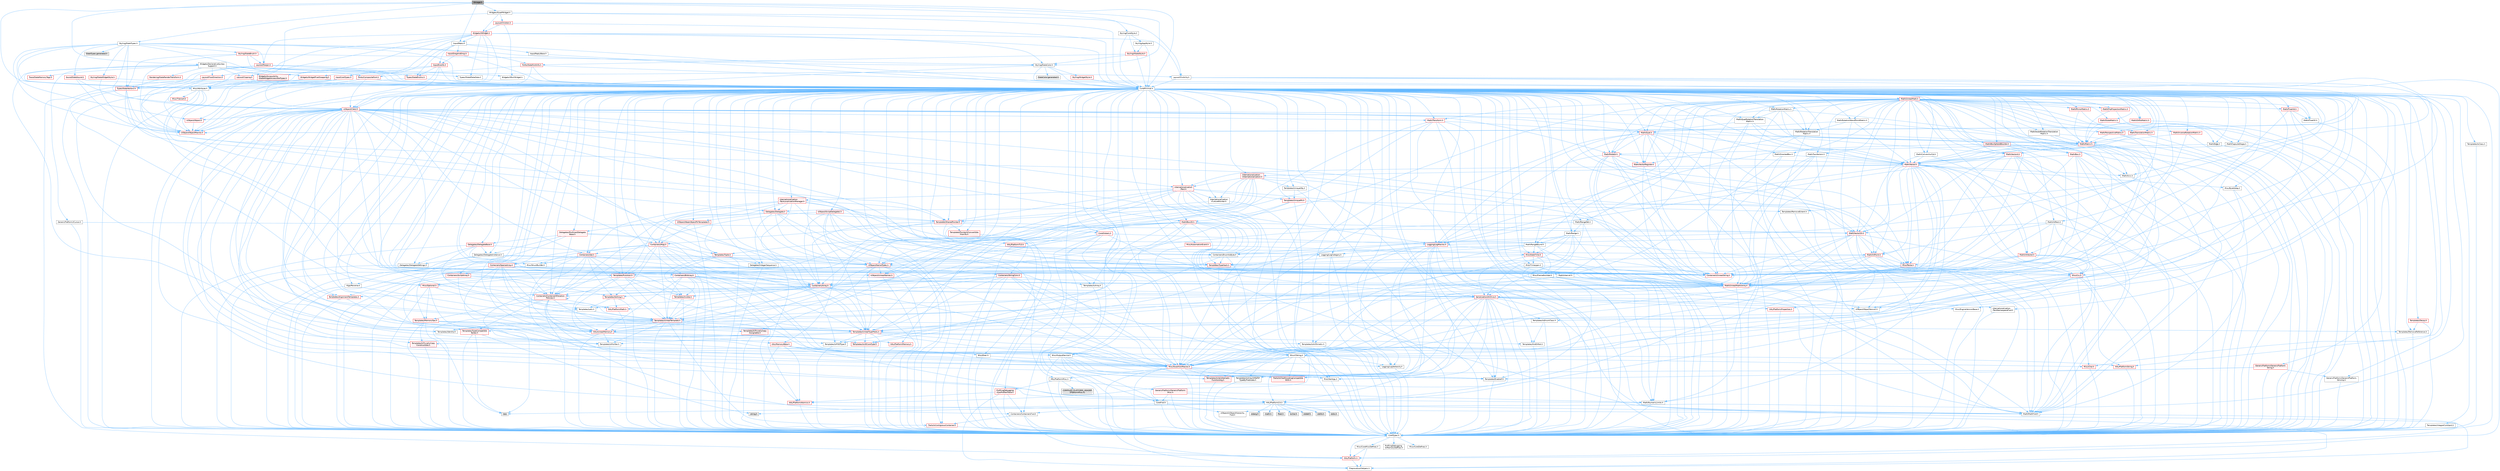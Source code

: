 digraph "SImage.h"
{
 // INTERACTIVE_SVG=YES
 // LATEX_PDF_SIZE
  bgcolor="transparent";
  edge [fontname=Helvetica,fontsize=10,labelfontname=Helvetica,labelfontsize=10];
  node [fontname=Helvetica,fontsize=10,shape=box,height=0.2,width=0.4];
  Node1 [id="Node000001",label="SImage.h",height=0.2,width=0.4,color="gray40", fillcolor="grey60", style="filled", fontcolor="black",tooltip=" "];
  Node1 -> Node2 [id="edge1_Node000001_Node000002",color="steelblue1",style="solid",tooltip=" "];
  Node2 [id="Node000002",label="CoreMinimal.h",height=0.2,width=0.4,color="grey40", fillcolor="white", style="filled",URL="$d7/d67/CoreMinimal_8h.html",tooltip=" "];
  Node2 -> Node3 [id="edge2_Node000002_Node000003",color="steelblue1",style="solid",tooltip=" "];
  Node3 [id="Node000003",label="CoreTypes.h",height=0.2,width=0.4,color="grey40", fillcolor="white", style="filled",URL="$dc/dec/CoreTypes_8h.html",tooltip=" "];
  Node3 -> Node4 [id="edge3_Node000003_Node000004",color="steelblue1",style="solid",tooltip=" "];
  Node4 [id="Node000004",label="HAL/Platform.h",height=0.2,width=0.4,color="red", fillcolor="#FFF0F0", style="filled",URL="$d9/dd0/Platform_8h.html",tooltip=" "];
  Node4 -> Node8 [id="edge4_Node000004_Node000008",color="steelblue1",style="solid",tooltip=" "];
  Node8 [id="Node000008",label="PreprocessorHelpers.h",height=0.2,width=0.4,color="grey40", fillcolor="white", style="filled",URL="$db/ddb/PreprocessorHelpers_8h.html",tooltip=" "];
  Node3 -> Node14 [id="edge5_Node000003_Node000014",color="steelblue1",style="solid",tooltip=" "];
  Node14 [id="Node000014",label="ProfilingDebugging\l/UMemoryDefines.h",height=0.2,width=0.4,color="grey40", fillcolor="white", style="filled",URL="$d2/da2/UMemoryDefines_8h.html",tooltip=" "];
  Node3 -> Node15 [id="edge6_Node000003_Node000015",color="steelblue1",style="solid",tooltip=" "];
  Node15 [id="Node000015",label="Misc/CoreMiscDefines.h",height=0.2,width=0.4,color="grey40", fillcolor="white", style="filled",URL="$da/d38/CoreMiscDefines_8h.html",tooltip=" "];
  Node15 -> Node4 [id="edge7_Node000015_Node000004",color="steelblue1",style="solid",tooltip=" "];
  Node15 -> Node8 [id="edge8_Node000015_Node000008",color="steelblue1",style="solid",tooltip=" "];
  Node3 -> Node16 [id="edge9_Node000003_Node000016",color="steelblue1",style="solid",tooltip=" "];
  Node16 [id="Node000016",label="Misc/CoreDefines.h",height=0.2,width=0.4,color="grey40", fillcolor="white", style="filled",URL="$d3/dd2/CoreDefines_8h.html",tooltip=" "];
  Node2 -> Node17 [id="edge10_Node000002_Node000017",color="steelblue1",style="solid",tooltip=" "];
  Node17 [id="Node000017",label="CoreFwd.h",height=0.2,width=0.4,color="grey40", fillcolor="white", style="filled",URL="$d1/d1e/CoreFwd_8h.html",tooltip=" "];
  Node17 -> Node3 [id="edge11_Node000017_Node000003",color="steelblue1",style="solid",tooltip=" "];
  Node17 -> Node18 [id="edge12_Node000017_Node000018",color="steelblue1",style="solid",tooltip=" "];
  Node18 [id="Node000018",label="Containers/ContainersFwd.h",height=0.2,width=0.4,color="grey40", fillcolor="white", style="filled",URL="$d4/d0a/ContainersFwd_8h.html",tooltip=" "];
  Node18 -> Node4 [id="edge13_Node000018_Node000004",color="steelblue1",style="solid",tooltip=" "];
  Node18 -> Node3 [id="edge14_Node000018_Node000003",color="steelblue1",style="solid",tooltip=" "];
  Node18 -> Node19 [id="edge15_Node000018_Node000019",color="steelblue1",style="solid",tooltip=" "];
  Node19 [id="Node000019",label="Traits/IsContiguousContainer.h",height=0.2,width=0.4,color="red", fillcolor="#FFF0F0", style="filled",URL="$d5/d3c/IsContiguousContainer_8h.html",tooltip=" "];
  Node19 -> Node3 [id="edge16_Node000019_Node000003",color="steelblue1",style="solid",tooltip=" "];
  Node17 -> Node22 [id="edge17_Node000017_Node000022",color="steelblue1",style="solid",tooltip=" "];
  Node22 [id="Node000022",label="Math/MathFwd.h",height=0.2,width=0.4,color="grey40", fillcolor="white", style="filled",URL="$d2/d10/MathFwd_8h.html",tooltip=" "];
  Node22 -> Node4 [id="edge18_Node000022_Node000004",color="steelblue1",style="solid",tooltip=" "];
  Node17 -> Node23 [id="edge19_Node000017_Node000023",color="steelblue1",style="solid",tooltip=" "];
  Node23 [id="Node000023",label="UObject/UObjectHierarchy\lFwd.h",height=0.2,width=0.4,color="grey40", fillcolor="white", style="filled",URL="$d3/d13/UObjectHierarchyFwd_8h.html",tooltip=" "];
  Node2 -> Node23 [id="edge20_Node000002_Node000023",color="steelblue1",style="solid",tooltip=" "];
  Node2 -> Node18 [id="edge21_Node000002_Node000018",color="steelblue1",style="solid",tooltip=" "];
  Node2 -> Node24 [id="edge22_Node000002_Node000024",color="steelblue1",style="solid",tooltip=" "];
  Node24 [id="Node000024",label="Misc/VarArgs.h",height=0.2,width=0.4,color="grey40", fillcolor="white", style="filled",URL="$d5/d6f/VarArgs_8h.html",tooltip=" "];
  Node24 -> Node3 [id="edge23_Node000024_Node000003",color="steelblue1",style="solid",tooltip=" "];
  Node2 -> Node25 [id="edge24_Node000002_Node000025",color="steelblue1",style="solid",tooltip=" "];
  Node25 [id="Node000025",label="Logging/LogVerbosity.h",height=0.2,width=0.4,color="grey40", fillcolor="white", style="filled",URL="$d2/d8f/LogVerbosity_8h.html",tooltip=" "];
  Node25 -> Node3 [id="edge25_Node000025_Node000003",color="steelblue1",style="solid",tooltip=" "];
  Node2 -> Node26 [id="edge26_Node000002_Node000026",color="steelblue1",style="solid",tooltip=" "];
  Node26 [id="Node000026",label="Misc/OutputDevice.h",height=0.2,width=0.4,color="grey40", fillcolor="white", style="filled",URL="$d7/d32/OutputDevice_8h.html",tooltip=" "];
  Node26 -> Node17 [id="edge27_Node000026_Node000017",color="steelblue1",style="solid",tooltip=" "];
  Node26 -> Node3 [id="edge28_Node000026_Node000003",color="steelblue1",style="solid",tooltip=" "];
  Node26 -> Node25 [id="edge29_Node000026_Node000025",color="steelblue1",style="solid",tooltip=" "];
  Node26 -> Node24 [id="edge30_Node000026_Node000024",color="steelblue1",style="solid",tooltip=" "];
  Node26 -> Node27 [id="edge31_Node000026_Node000027",color="steelblue1",style="solid",tooltip=" "];
  Node27 [id="Node000027",label="Templates/IsArrayOrRefOf\lTypeByPredicate.h",height=0.2,width=0.4,color="grey40", fillcolor="white", style="filled",URL="$d6/da1/IsArrayOrRefOfTypeByPredicate_8h.html",tooltip=" "];
  Node27 -> Node3 [id="edge32_Node000027_Node000003",color="steelblue1",style="solid",tooltip=" "];
  Node26 -> Node28 [id="edge33_Node000026_Node000028",color="steelblue1",style="solid",tooltip=" "];
  Node28 [id="Node000028",label="Templates/IsValidVariadic\lFunctionArg.h",height=0.2,width=0.4,color="red", fillcolor="#FFF0F0", style="filled",URL="$d0/dc8/IsValidVariadicFunctionArg_8h.html",tooltip=" "];
  Node28 -> Node3 [id="edge34_Node000028_Node000003",color="steelblue1",style="solid",tooltip=" "];
  Node26 -> Node30 [id="edge35_Node000026_Node000030",color="steelblue1",style="solid",tooltip=" "];
  Node30 [id="Node000030",label="Traits/IsCharEncodingCompatible\lWith.h",height=0.2,width=0.4,color="red", fillcolor="#FFF0F0", style="filled",URL="$df/dd1/IsCharEncodingCompatibleWith_8h.html",tooltip=" "];
  Node2 -> Node32 [id="edge36_Node000002_Node000032",color="steelblue1",style="solid",tooltip=" "];
  Node32 [id="Node000032",label="HAL/PlatformCrt.h",height=0.2,width=0.4,color="grey40", fillcolor="white", style="filled",URL="$d8/d75/PlatformCrt_8h.html",tooltip=" "];
  Node32 -> Node33 [id="edge37_Node000032_Node000033",color="steelblue1",style="solid",tooltip=" "];
  Node33 [id="Node000033",label="new",height=0.2,width=0.4,color="grey60", fillcolor="#E0E0E0", style="filled",tooltip=" "];
  Node32 -> Node34 [id="edge38_Node000032_Node000034",color="steelblue1",style="solid",tooltip=" "];
  Node34 [id="Node000034",label="wchar.h",height=0.2,width=0.4,color="grey60", fillcolor="#E0E0E0", style="filled",tooltip=" "];
  Node32 -> Node35 [id="edge39_Node000032_Node000035",color="steelblue1",style="solid",tooltip=" "];
  Node35 [id="Node000035",label="stddef.h",height=0.2,width=0.4,color="grey60", fillcolor="#E0E0E0", style="filled",tooltip=" "];
  Node32 -> Node36 [id="edge40_Node000032_Node000036",color="steelblue1",style="solid",tooltip=" "];
  Node36 [id="Node000036",label="stdlib.h",height=0.2,width=0.4,color="grey60", fillcolor="#E0E0E0", style="filled",tooltip=" "];
  Node32 -> Node37 [id="edge41_Node000032_Node000037",color="steelblue1",style="solid",tooltip=" "];
  Node37 [id="Node000037",label="stdio.h",height=0.2,width=0.4,color="grey60", fillcolor="#E0E0E0", style="filled",tooltip=" "];
  Node32 -> Node38 [id="edge42_Node000032_Node000038",color="steelblue1",style="solid",tooltip=" "];
  Node38 [id="Node000038",label="stdarg.h",height=0.2,width=0.4,color="grey60", fillcolor="#E0E0E0", style="filled",tooltip=" "];
  Node32 -> Node39 [id="edge43_Node000032_Node000039",color="steelblue1",style="solid",tooltip=" "];
  Node39 [id="Node000039",label="math.h",height=0.2,width=0.4,color="grey60", fillcolor="#E0E0E0", style="filled",tooltip=" "];
  Node32 -> Node40 [id="edge44_Node000032_Node000040",color="steelblue1",style="solid",tooltip=" "];
  Node40 [id="Node000040",label="float.h",height=0.2,width=0.4,color="grey60", fillcolor="#E0E0E0", style="filled",tooltip=" "];
  Node32 -> Node41 [id="edge45_Node000032_Node000041",color="steelblue1",style="solid",tooltip=" "];
  Node41 [id="Node000041",label="string.h",height=0.2,width=0.4,color="grey60", fillcolor="#E0E0E0", style="filled",tooltip=" "];
  Node2 -> Node42 [id="edge46_Node000002_Node000042",color="steelblue1",style="solid",tooltip=" "];
  Node42 [id="Node000042",label="HAL/PlatformMisc.h",height=0.2,width=0.4,color="grey40", fillcolor="white", style="filled",URL="$d0/df5/PlatformMisc_8h.html",tooltip=" "];
  Node42 -> Node3 [id="edge47_Node000042_Node000003",color="steelblue1",style="solid",tooltip=" "];
  Node42 -> Node43 [id="edge48_Node000042_Node000043",color="steelblue1",style="solid",tooltip=" "];
  Node43 [id="Node000043",label="GenericPlatform/GenericPlatform\lMisc.h",height=0.2,width=0.4,color="red", fillcolor="#FFF0F0", style="filled",URL="$db/d9a/GenericPlatformMisc_8h.html",tooltip=" "];
  Node43 -> Node17 [id="edge49_Node000043_Node000017",color="steelblue1",style="solid",tooltip=" "];
  Node43 -> Node3 [id="edge50_Node000043_Node000003",color="steelblue1",style="solid",tooltip=" "];
  Node43 -> Node32 [id="edge51_Node000043_Node000032",color="steelblue1",style="solid",tooltip=" "];
  Node43 -> Node47 [id="edge52_Node000043_Node000047",color="steelblue1",style="solid",tooltip=" "];
  Node47 [id="Node000047",label="Math/NumericLimits.h",height=0.2,width=0.4,color="grey40", fillcolor="white", style="filled",URL="$df/d1b/NumericLimits_8h.html",tooltip=" "];
  Node47 -> Node3 [id="edge53_Node000047_Node000003",color="steelblue1",style="solid",tooltip=" "];
  Node42 -> Node52 [id="edge54_Node000042_Node000052",color="steelblue1",style="solid",tooltip=" "];
  Node52 [id="Node000052",label="COMPILED_PLATFORM_HEADER\l(PlatformMisc.h)",height=0.2,width=0.4,color="grey60", fillcolor="#E0E0E0", style="filled",tooltip=" "];
  Node42 -> Node53 [id="edge55_Node000042_Node000053",color="steelblue1",style="solid",tooltip=" "];
  Node53 [id="Node000053",label="ProfilingDebugging\l/CpuProfilerTrace.h",height=0.2,width=0.4,color="red", fillcolor="#FFF0F0", style="filled",URL="$da/dcb/CpuProfilerTrace_8h.html",tooltip=" "];
  Node53 -> Node3 [id="edge56_Node000053_Node000003",color="steelblue1",style="solid",tooltip=" "];
  Node53 -> Node18 [id="edge57_Node000053_Node000018",color="steelblue1",style="solid",tooltip=" "];
  Node53 -> Node54 [id="edge58_Node000053_Node000054",color="steelblue1",style="solid",tooltip=" "];
  Node54 [id="Node000054",label="HAL/PlatformAtomics.h",height=0.2,width=0.4,color="red", fillcolor="#FFF0F0", style="filled",URL="$d3/d36/PlatformAtomics_8h.html",tooltip=" "];
  Node54 -> Node3 [id="edge59_Node000054_Node000003",color="steelblue1",style="solid",tooltip=" "];
  Node53 -> Node8 [id="edge60_Node000053_Node000008",color="steelblue1",style="solid",tooltip=" "];
  Node2 -> Node61 [id="edge61_Node000002_Node000061",color="steelblue1",style="solid",tooltip=" "];
  Node61 [id="Node000061",label="Misc/AssertionMacros.h",height=0.2,width=0.4,color="red", fillcolor="#FFF0F0", style="filled",URL="$d0/dfa/AssertionMacros_8h.html",tooltip=" "];
  Node61 -> Node3 [id="edge62_Node000061_Node000003",color="steelblue1",style="solid",tooltip=" "];
  Node61 -> Node4 [id="edge63_Node000061_Node000004",color="steelblue1",style="solid",tooltip=" "];
  Node61 -> Node42 [id="edge64_Node000061_Node000042",color="steelblue1",style="solid",tooltip=" "];
  Node61 -> Node8 [id="edge65_Node000061_Node000008",color="steelblue1",style="solid",tooltip=" "];
  Node61 -> Node62 [id="edge66_Node000061_Node000062",color="steelblue1",style="solid",tooltip=" "];
  Node62 [id="Node000062",label="Templates/EnableIf.h",height=0.2,width=0.4,color="grey40", fillcolor="white", style="filled",URL="$d7/d60/EnableIf_8h.html",tooltip=" "];
  Node62 -> Node3 [id="edge67_Node000062_Node000003",color="steelblue1",style="solid",tooltip=" "];
  Node61 -> Node27 [id="edge68_Node000061_Node000027",color="steelblue1",style="solid",tooltip=" "];
  Node61 -> Node28 [id="edge69_Node000061_Node000028",color="steelblue1",style="solid",tooltip=" "];
  Node61 -> Node30 [id="edge70_Node000061_Node000030",color="steelblue1",style="solid",tooltip=" "];
  Node61 -> Node24 [id="edge71_Node000061_Node000024",color="steelblue1",style="solid",tooltip=" "];
  Node2 -> Node70 [id="edge72_Node000002_Node000070",color="steelblue1",style="solid",tooltip=" "];
  Node70 [id="Node000070",label="Templates/IsPointer.h",height=0.2,width=0.4,color="grey40", fillcolor="white", style="filled",URL="$d7/d05/IsPointer_8h.html",tooltip=" "];
  Node70 -> Node3 [id="edge73_Node000070_Node000003",color="steelblue1",style="solid",tooltip=" "];
  Node2 -> Node71 [id="edge74_Node000002_Node000071",color="steelblue1",style="solid",tooltip=" "];
  Node71 [id="Node000071",label="HAL/PlatformMemory.h",height=0.2,width=0.4,color="red", fillcolor="#FFF0F0", style="filled",URL="$de/d68/PlatformMemory_8h.html",tooltip=" "];
  Node71 -> Node3 [id="edge75_Node000071_Node000003",color="steelblue1",style="solid",tooltip=" "];
  Node2 -> Node54 [id="edge76_Node000002_Node000054",color="steelblue1",style="solid",tooltip=" "];
  Node2 -> Node76 [id="edge77_Node000002_Node000076",color="steelblue1",style="solid",tooltip=" "];
  Node76 [id="Node000076",label="Misc/Exec.h",height=0.2,width=0.4,color="grey40", fillcolor="white", style="filled",URL="$de/ddb/Exec_8h.html",tooltip=" "];
  Node76 -> Node3 [id="edge78_Node000076_Node000003",color="steelblue1",style="solid",tooltip=" "];
  Node76 -> Node61 [id="edge79_Node000076_Node000061",color="steelblue1",style="solid",tooltip=" "];
  Node2 -> Node77 [id="edge80_Node000002_Node000077",color="steelblue1",style="solid",tooltip=" "];
  Node77 [id="Node000077",label="HAL/MemoryBase.h",height=0.2,width=0.4,color="red", fillcolor="#FFF0F0", style="filled",URL="$d6/d9f/MemoryBase_8h.html",tooltip=" "];
  Node77 -> Node3 [id="edge81_Node000077_Node000003",color="steelblue1",style="solid",tooltip=" "];
  Node77 -> Node54 [id="edge82_Node000077_Node000054",color="steelblue1",style="solid",tooltip=" "];
  Node77 -> Node32 [id="edge83_Node000077_Node000032",color="steelblue1",style="solid",tooltip=" "];
  Node77 -> Node76 [id="edge84_Node000077_Node000076",color="steelblue1",style="solid",tooltip=" "];
  Node77 -> Node26 [id="edge85_Node000077_Node000026",color="steelblue1",style="solid",tooltip=" "];
  Node2 -> Node87 [id="edge86_Node000002_Node000087",color="steelblue1",style="solid",tooltip=" "];
  Node87 [id="Node000087",label="HAL/UnrealMemory.h",height=0.2,width=0.4,color="red", fillcolor="#FFF0F0", style="filled",URL="$d9/d96/UnrealMemory_8h.html",tooltip=" "];
  Node87 -> Node3 [id="edge87_Node000087_Node000003",color="steelblue1",style="solid",tooltip=" "];
  Node87 -> Node77 [id="edge88_Node000087_Node000077",color="steelblue1",style="solid",tooltip=" "];
  Node87 -> Node71 [id="edge89_Node000087_Node000071",color="steelblue1",style="solid",tooltip=" "];
  Node87 -> Node70 [id="edge90_Node000087_Node000070",color="steelblue1",style="solid",tooltip=" "];
  Node2 -> Node89 [id="edge91_Node000002_Node000089",color="steelblue1",style="solid",tooltip=" "];
  Node89 [id="Node000089",label="Templates/IsArithmetic.h",height=0.2,width=0.4,color="grey40", fillcolor="white", style="filled",URL="$d2/d5d/IsArithmetic_8h.html",tooltip=" "];
  Node89 -> Node3 [id="edge92_Node000089_Node000003",color="steelblue1",style="solid",tooltip=" "];
  Node2 -> Node83 [id="edge93_Node000002_Node000083",color="steelblue1",style="solid",tooltip=" "];
  Node83 [id="Node000083",label="Templates/AndOrNot.h",height=0.2,width=0.4,color="grey40", fillcolor="white", style="filled",URL="$db/d0a/AndOrNot_8h.html",tooltip=" "];
  Node83 -> Node3 [id="edge94_Node000083_Node000003",color="steelblue1",style="solid",tooltip=" "];
  Node2 -> Node90 [id="edge95_Node000002_Node000090",color="steelblue1",style="solid",tooltip=" "];
  Node90 [id="Node000090",label="Templates/IsPODType.h",height=0.2,width=0.4,color="grey40", fillcolor="white", style="filled",URL="$d7/db1/IsPODType_8h.html",tooltip=" "];
  Node90 -> Node3 [id="edge96_Node000090_Node000003",color="steelblue1",style="solid",tooltip=" "];
  Node2 -> Node91 [id="edge97_Node000002_Node000091",color="steelblue1",style="solid",tooltip=" "];
  Node91 [id="Node000091",label="Templates/IsUECoreType.h",height=0.2,width=0.4,color="red", fillcolor="#FFF0F0", style="filled",URL="$d1/db8/IsUECoreType_8h.html",tooltip=" "];
  Node91 -> Node3 [id="edge98_Node000091_Node000003",color="steelblue1",style="solid",tooltip=" "];
  Node2 -> Node84 [id="edge99_Node000002_Node000084",color="steelblue1",style="solid",tooltip=" "];
  Node84 [id="Node000084",label="Templates/IsTriviallyCopy\lConstructible.h",height=0.2,width=0.4,color="red", fillcolor="#FFF0F0", style="filled",URL="$d3/d78/IsTriviallyCopyConstructible_8h.html",tooltip=" "];
  Node84 -> Node3 [id="edge100_Node000084_Node000003",color="steelblue1",style="solid",tooltip=" "];
  Node2 -> Node92 [id="edge101_Node000002_Node000092",color="steelblue1",style="solid",tooltip=" "];
  Node92 [id="Node000092",label="Templates/UnrealTypeTraits.h",height=0.2,width=0.4,color="red", fillcolor="#FFF0F0", style="filled",URL="$d2/d2d/UnrealTypeTraits_8h.html",tooltip=" "];
  Node92 -> Node3 [id="edge102_Node000092_Node000003",color="steelblue1",style="solid",tooltip=" "];
  Node92 -> Node70 [id="edge103_Node000092_Node000070",color="steelblue1",style="solid",tooltip=" "];
  Node92 -> Node61 [id="edge104_Node000092_Node000061",color="steelblue1",style="solid",tooltip=" "];
  Node92 -> Node83 [id="edge105_Node000092_Node000083",color="steelblue1",style="solid",tooltip=" "];
  Node92 -> Node62 [id="edge106_Node000092_Node000062",color="steelblue1",style="solid",tooltip=" "];
  Node92 -> Node89 [id="edge107_Node000092_Node000089",color="steelblue1",style="solid",tooltip=" "];
  Node92 -> Node90 [id="edge108_Node000092_Node000090",color="steelblue1",style="solid",tooltip=" "];
  Node92 -> Node91 [id="edge109_Node000092_Node000091",color="steelblue1",style="solid",tooltip=" "];
  Node92 -> Node84 [id="edge110_Node000092_Node000084",color="steelblue1",style="solid",tooltip=" "];
  Node2 -> Node62 [id="edge111_Node000002_Node000062",color="steelblue1",style="solid",tooltip=" "];
  Node2 -> Node94 [id="edge112_Node000002_Node000094",color="steelblue1",style="solid",tooltip=" "];
  Node94 [id="Node000094",label="Templates/RemoveReference.h",height=0.2,width=0.4,color="grey40", fillcolor="white", style="filled",URL="$da/dbe/RemoveReference_8h.html",tooltip=" "];
  Node94 -> Node3 [id="edge113_Node000094_Node000003",color="steelblue1",style="solid",tooltip=" "];
  Node2 -> Node95 [id="edge114_Node000002_Node000095",color="steelblue1",style="solid",tooltip=" "];
  Node95 [id="Node000095",label="Templates/IntegralConstant.h",height=0.2,width=0.4,color="grey40", fillcolor="white", style="filled",URL="$db/d1b/IntegralConstant_8h.html",tooltip=" "];
  Node95 -> Node3 [id="edge115_Node000095_Node000003",color="steelblue1",style="solid",tooltip=" "];
  Node2 -> Node96 [id="edge116_Node000002_Node000096",color="steelblue1",style="solid",tooltip=" "];
  Node96 [id="Node000096",label="Templates/IsClass.h",height=0.2,width=0.4,color="grey40", fillcolor="white", style="filled",URL="$db/dcb/IsClass_8h.html",tooltip=" "];
  Node96 -> Node3 [id="edge117_Node000096_Node000003",color="steelblue1",style="solid",tooltip=" "];
  Node2 -> Node97 [id="edge118_Node000002_Node000097",color="steelblue1",style="solid",tooltip=" "];
  Node97 [id="Node000097",label="Templates/TypeCompatible\lBytes.h",height=0.2,width=0.4,color="red", fillcolor="#FFF0F0", style="filled",URL="$df/d0a/TypeCompatibleBytes_8h.html",tooltip=" "];
  Node97 -> Node3 [id="edge119_Node000097_Node000003",color="steelblue1",style="solid",tooltip=" "];
  Node97 -> Node41 [id="edge120_Node000097_Node000041",color="steelblue1",style="solid",tooltip=" "];
  Node97 -> Node33 [id="edge121_Node000097_Node000033",color="steelblue1",style="solid",tooltip=" "];
  Node2 -> Node19 [id="edge122_Node000002_Node000019",color="steelblue1",style="solid",tooltip=" "];
  Node2 -> Node98 [id="edge123_Node000002_Node000098",color="steelblue1",style="solid",tooltip=" "];
  Node98 [id="Node000098",label="Templates/UnrealTemplate.h",height=0.2,width=0.4,color="red", fillcolor="#FFF0F0", style="filled",URL="$d4/d24/UnrealTemplate_8h.html",tooltip=" "];
  Node98 -> Node3 [id="edge124_Node000098_Node000003",color="steelblue1",style="solid",tooltip=" "];
  Node98 -> Node70 [id="edge125_Node000098_Node000070",color="steelblue1",style="solid",tooltip=" "];
  Node98 -> Node87 [id="edge126_Node000098_Node000087",color="steelblue1",style="solid",tooltip=" "];
  Node98 -> Node92 [id="edge127_Node000098_Node000092",color="steelblue1",style="solid",tooltip=" "];
  Node98 -> Node94 [id="edge128_Node000098_Node000094",color="steelblue1",style="solid",tooltip=" "];
  Node98 -> Node97 [id="edge129_Node000098_Node000097",color="steelblue1",style="solid",tooltip=" "];
  Node98 -> Node65 [id="edge130_Node000098_Node000065",color="steelblue1",style="solid",tooltip=" "];
  Node65 [id="Node000065",label="Templates/Identity.h",height=0.2,width=0.4,color="grey40", fillcolor="white", style="filled",URL="$d0/dd5/Identity_8h.html",tooltip=" "];
  Node98 -> Node19 [id="edge131_Node000098_Node000019",color="steelblue1",style="solid",tooltip=" "];
  Node2 -> Node47 [id="edge132_Node000002_Node000047",color="steelblue1",style="solid",tooltip=" "];
  Node2 -> Node102 [id="edge133_Node000002_Node000102",color="steelblue1",style="solid",tooltip=" "];
  Node102 [id="Node000102",label="HAL/PlatformMath.h",height=0.2,width=0.4,color="red", fillcolor="#FFF0F0", style="filled",URL="$dc/d53/PlatformMath_8h.html",tooltip=" "];
  Node102 -> Node3 [id="edge134_Node000102_Node000003",color="steelblue1",style="solid",tooltip=" "];
  Node2 -> Node85 [id="edge135_Node000002_Node000085",color="steelblue1",style="solid",tooltip=" "];
  Node85 [id="Node000085",label="Templates/IsTriviallyCopy\lAssignable.h",height=0.2,width=0.4,color="red", fillcolor="#FFF0F0", style="filled",URL="$d2/df2/IsTriviallyCopyAssignable_8h.html",tooltip=" "];
  Node85 -> Node3 [id="edge136_Node000085_Node000003",color="steelblue1",style="solid",tooltip=" "];
  Node2 -> Node110 [id="edge137_Node000002_Node000110",color="steelblue1",style="solid",tooltip=" "];
  Node110 [id="Node000110",label="Templates/MemoryOps.h",height=0.2,width=0.4,color="red", fillcolor="#FFF0F0", style="filled",URL="$db/dea/MemoryOps_8h.html",tooltip=" "];
  Node110 -> Node3 [id="edge138_Node000110_Node000003",color="steelblue1",style="solid",tooltip=" "];
  Node110 -> Node87 [id="edge139_Node000110_Node000087",color="steelblue1",style="solid",tooltip=" "];
  Node110 -> Node85 [id="edge140_Node000110_Node000085",color="steelblue1",style="solid",tooltip=" "];
  Node110 -> Node84 [id="edge141_Node000110_Node000084",color="steelblue1",style="solid",tooltip=" "];
  Node110 -> Node92 [id="edge142_Node000110_Node000092",color="steelblue1",style="solid",tooltip=" "];
  Node110 -> Node33 [id="edge143_Node000110_Node000033",color="steelblue1",style="solid",tooltip=" "];
  Node2 -> Node111 [id="edge144_Node000002_Node000111",color="steelblue1",style="solid",tooltip=" "];
  Node111 [id="Node000111",label="Containers/ContainerAllocation\lPolicies.h",height=0.2,width=0.4,color="red", fillcolor="#FFF0F0", style="filled",URL="$d7/dff/ContainerAllocationPolicies_8h.html",tooltip=" "];
  Node111 -> Node3 [id="edge145_Node000111_Node000003",color="steelblue1",style="solid",tooltip=" "];
  Node111 -> Node111 [id="edge146_Node000111_Node000111",color="steelblue1",style="solid",tooltip=" "];
  Node111 -> Node102 [id="edge147_Node000111_Node000102",color="steelblue1",style="solid",tooltip=" "];
  Node111 -> Node87 [id="edge148_Node000111_Node000087",color="steelblue1",style="solid",tooltip=" "];
  Node111 -> Node47 [id="edge149_Node000111_Node000047",color="steelblue1",style="solid",tooltip=" "];
  Node111 -> Node61 [id="edge150_Node000111_Node000061",color="steelblue1",style="solid",tooltip=" "];
  Node111 -> Node110 [id="edge151_Node000111_Node000110",color="steelblue1",style="solid",tooltip=" "];
  Node111 -> Node97 [id="edge152_Node000111_Node000097",color="steelblue1",style="solid",tooltip=" "];
  Node2 -> Node114 [id="edge153_Node000002_Node000114",color="steelblue1",style="solid",tooltip=" "];
  Node114 [id="Node000114",label="Templates/IsEnumClass.h",height=0.2,width=0.4,color="grey40", fillcolor="white", style="filled",URL="$d7/d15/IsEnumClass_8h.html",tooltip=" "];
  Node114 -> Node3 [id="edge154_Node000114_Node000003",color="steelblue1",style="solid",tooltip=" "];
  Node114 -> Node83 [id="edge155_Node000114_Node000083",color="steelblue1",style="solid",tooltip=" "];
  Node2 -> Node115 [id="edge156_Node000002_Node000115",color="steelblue1",style="solid",tooltip=" "];
  Node115 [id="Node000115",label="HAL/PlatformProperties.h",height=0.2,width=0.4,color="red", fillcolor="#FFF0F0", style="filled",URL="$d9/db0/PlatformProperties_8h.html",tooltip=" "];
  Node115 -> Node3 [id="edge157_Node000115_Node000003",color="steelblue1",style="solid",tooltip=" "];
  Node2 -> Node118 [id="edge158_Node000002_Node000118",color="steelblue1",style="solid",tooltip=" "];
  Node118 [id="Node000118",label="Misc/EngineVersionBase.h",height=0.2,width=0.4,color="grey40", fillcolor="white", style="filled",URL="$d5/d2b/EngineVersionBase_8h.html",tooltip=" "];
  Node118 -> Node3 [id="edge159_Node000118_Node000003",color="steelblue1",style="solid",tooltip=" "];
  Node2 -> Node119 [id="edge160_Node000002_Node000119",color="steelblue1",style="solid",tooltip=" "];
  Node119 [id="Node000119",label="Internationalization\l/TextNamespaceFwd.h",height=0.2,width=0.4,color="grey40", fillcolor="white", style="filled",URL="$d8/d97/TextNamespaceFwd_8h.html",tooltip=" "];
  Node119 -> Node3 [id="edge161_Node000119_Node000003",color="steelblue1",style="solid",tooltip=" "];
  Node2 -> Node120 [id="edge162_Node000002_Node000120",color="steelblue1",style="solid",tooltip=" "];
  Node120 [id="Node000120",label="Serialization/Archive.h",height=0.2,width=0.4,color="red", fillcolor="#FFF0F0", style="filled",URL="$d7/d3b/Archive_8h.html",tooltip=" "];
  Node120 -> Node17 [id="edge163_Node000120_Node000017",color="steelblue1",style="solid",tooltip=" "];
  Node120 -> Node3 [id="edge164_Node000120_Node000003",color="steelblue1",style="solid",tooltip=" "];
  Node120 -> Node115 [id="edge165_Node000120_Node000115",color="steelblue1",style="solid",tooltip=" "];
  Node120 -> Node119 [id="edge166_Node000120_Node000119",color="steelblue1",style="solid",tooltip=" "];
  Node120 -> Node22 [id="edge167_Node000120_Node000022",color="steelblue1",style="solid",tooltip=" "];
  Node120 -> Node61 [id="edge168_Node000120_Node000061",color="steelblue1",style="solid",tooltip=" "];
  Node120 -> Node118 [id="edge169_Node000120_Node000118",color="steelblue1",style="solid",tooltip=" "];
  Node120 -> Node24 [id="edge170_Node000120_Node000024",color="steelblue1",style="solid",tooltip=" "];
  Node120 -> Node62 [id="edge171_Node000120_Node000062",color="steelblue1",style="solid",tooltip=" "];
  Node120 -> Node27 [id="edge172_Node000120_Node000027",color="steelblue1",style="solid",tooltip=" "];
  Node120 -> Node114 [id="edge173_Node000120_Node000114",color="steelblue1",style="solid",tooltip=" "];
  Node120 -> Node28 [id="edge174_Node000120_Node000028",color="steelblue1",style="solid",tooltip=" "];
  Node120 -> Node98 [id="edge175_Node000120_Node000098",color="steelblue1",style="solid",tooltip=" "];
  Node120 -> Node30 [id="edge176_Node000120_Node000030",color="steelblue1",style="solid",tooltip=" "];
  Node120 -> Node123 [id="edge177_Node000120_Node000123",color="steelblue1",style="solid",tooltip=" "];
  Node123 [id="Node000123",label="UObject/ObjectVersion.h",height=0.2,width=0.4,color="grey40", fillcolor="white", style="filled",URL="$da/d63/ObjectVersion_8h.html",tooltip=" "];
  Node123 -> Node3 [id="edge178_Node000123_Node000003",color="steelblue1",style="solid",tooltip=" "];
  Node2 -> Node124 [id="edge179_Node000002_Node000124",color="steelblue1",style="solid",tooltip=" "];
  Node124 [id="Node000124",label="Templates/Less.h",height=0.2,width=0.4,color="grey40", fillcolor="white", style="filled",URL="$de/dc8/Less_8h.html",tooltip=" "];
  Node124 -> Node3 [id="edge180_Node000124_Node000003",color="steelblue1",style="solid",tooltip=" "];
  Node124 -> Node98 [id="edge181_Node000124_Node000098",color="steelblue1",style="solid",tooltip=" "];
  Node2 -> Node125 [id="edge182_Node000002_Node000125",color="steelblue1",style="solid",tooltip=" "];
  Node125 [id="Node000125",label="Templates/Sorting.h",height=0.2,width=0.4,color="red", fillcolor="#FFF0F0", style="filled",URL="$d3/d9e/Sorting_8h.html",tooltip=" "];
  Node125 -> Node3 [id="edge183_Node000125_Node000003",color="steelblue1",style="solid",tooltip=" "];
  Node125 -> Node102 [id="edge184_Node000125_Node000102",color="steelblue1",style="solid",tooltip=" "];
  Node125 -> Node124 [id="edge185_Node000125_Node000124",color="steelblue1",style="solid",tooltip=" "];
  Node2 -> Node136 [id="edge186_Node000002_Node000136",color="steelblue1",style="solid",tooltip=" "];
  Node136 [id="Node000136",label="Misc/Char.h",height=0.2,width=0.4,color="red", fillcolor="#FFF0F0", style="filled",URL="$d0/d58/Char_8h.html",tooltip=" "];
  Node136 -> Node3 [id="edge187_Node000136_Node000003",color="steelblue1",style="solid",tooltip=" "];
  Node2 -> Node139 [id="edge188_Node000002_Node000139",color="steelblue1",style="solid",tooltip=" "];
  Node139 [id="Node000139",label="GenericPlatform/GenericPlatform\lStricmp.h",height=0.2,width=0.4,color="grey40", fillcolor="white", style="filled",URL="$d2/d86/GenericPlatformStricmp_8h.html",tooltip=" "];
  Node139 -> Node3 [id="edge189_Node000139_Node000003",color="steelblue1",style="solid",tooltip=" "];
  Node2 -> Node140 [id="edge190_Node000002_Node000140",color="steelblue1",style="solid",tooltip=" "];
  Node140 [id="Node000140",label="GenericPlatform/GenericPlatform\lString.h",height=0.2,width=0.4,color="red", fillcolor="#FFF0F0", style="filled",URL="$dd/d20/GenericPlatformString_8h.html",tooltip=" "];
  Node140 -> Node3 [id="edge191_Node000140_Node000003",color="steelblue1",style="solid",tooltip=" "];
  Node140 -> Node139 [id="edge192_Node000140_Node000139",color="steelblue1",style="solid",tooltip=" "];
  Node140 -> Node62 [id="edge193_Node000140_Node000062",color="steelblue1",style="solid",tooltip=" "];
  Node140 -> Node30 [id="edge194_Node000140_Node000030",color="steelblue1",style="solid",tooltip=" "];
  Node2 -> Node73 [id="edge195_Node000002_Node000073",color="steelblue1",style="solid",tooltip=" "];
  Node73 [id="Node000073",label="HAL/PlatformString.h",height=0.2,width=0.4,color="red", fillcolor="#FFF0F0", style="filled",URL="$db/db5/PlatformString_8h.html",tooltip=" "];
  Node73 -> Node3 [id="edge196_Node000073_Node000003",color="steelblue1",style="solid",tooltip=" "];
  Node2 -> Node143 [id="edge197_Node000002_Node000143",color="steelblue1",style="solid",tooltip=" "];
  Node143 [id="Node000143",label="Misc/CString.h",height=0.2,width=0.4,color="grey40", fillcolor="white", style="filled",URL="$d2/d49/CString_8h.html",tooltip=" "];
  Node143 -> Node3 [id="edge198_Node000143_Node000003",color="steelblue1",style="solid",tooltip=" "];
  Node143 -> Node32 [id="edge199_Node000143_Node000032",color="steelblue1",style="solid",tooltip=" "];
  Node143 -> Node73 [id="edge200_Node000143_Node000073",color="steelblue1",style="solid",tooltip=" "];
  Node143 -> Node61 [id="edge201_Node000143_Node000061",color="steelblue1",style="solid",tooltip=" "];
  Node143 -> Node136 [id="edge202_Node000143_Node000136",color="steelblue1",style="solid",tooltip=" "];
  Node143 -> Node24 [id="edge203_Node000143_Node000024",color="steelblue1",style="solid",tooltip=" "];
  Node143 -> Node27 [id="edge204_Node000143_Node000027",color="steelblue1",style="solid",tooltip=" "];
  Node143 -> Node28 [id="edge205_Node000143_Node000028",color="steelblue1",style="solid",tooltip=" "];
  Node143 -> Node30 [id="edge206_Node000143_Node000030",color="steelblue1",style="solid",tooltip=" "];
  Node2 -> Node144 [id="edge207_Node000002_Node000144",color="steelblue1",style="solid",tooltip=" "];
  Node144 [id="Node000144",label="Misc/Crc.h",height=0.2,width=0.4,color="red", fillcolor="#FFF0F0", style="filled",URL="$d4/dd2/Crc_8h.html",tooltip=" "];
  Node144 -> Node3 [id="edge208_Node000144_Node000003",color="steelblue1",style="solid",tooltip=" "];
  Node144 -> Node73 [id="edge209_Node000144_Node000073",color="steelblue1",style="solid",tooltip=" "];
  Node144 -> Node61 [id="edge210_Node000144_Node000061",color="steelblue1",style="solid",tooltip=" "];
  Node144 -> Node143 [id="edge211_Node000144_Node000143",color="steelblue1",style="solid",tooltip=" "];
  Node144 -> Node136 [id="edge212_Node000144_Node000136",color="steelblue1",style="solid",tooltip=" "];
  Node144 -> Node92 [id="edge213_Node000144_Node000092",color="steelblue1",style="solid",tooltip=" "];
  Node2 -> Node135 [id="edge214_Node000002_Node000135",color="steelblue1",style="solid",tooltip=" "];
  Node135 [id="Node000135",label="Math/UnrealMathUtility.h",height=0.2,width=0.4,color="red", fillcolor="#FFF0F0", style="filled",URL="$db/db8/UnrealMathUtility_8h.html",tooltip=" "];
  Node135 -> Node3 [id="edge215_Node000135_Node000003",color="steelblue1",style="solid",tooltip=" "];
  Node135 -> Node61 [id="edge216_Node000135_Node000061",color="steelblue1",style="solid",tooltip=" "];
  Node135 -> Node102 [id="edge217_Node000135_Node000102",color="steelblue1",style="solid",tooltip=" "];
  Node135 -> Node22 [id="edge218_Node000135_Node000022",color="steelblue1",style="solid",tooltip=" "];
  Node135 -> Node65 [id="edge219_Node000135_Node000065",color="steelblue1",style="solid",tooltip=" "];
  Node2 -> Node145 [id="edge220_Node000002_Node000145",color="steelblue1",style="solid",tooltip=" "];
  Node145 [id="Node000145",label="Containers/UnrealString.h",height=0.2,width=0.4,color="red", fillcolor="#FFF0F0", style="filled",URL="$d5/dba/UnrealString_8h.html",tooltip=" "];
  Node2 -> Node149 [id="edge221_Node000002_Node000149",color="steelblue1",style="solid",tooltip=" "];
  Node149 [id="Node000149",label="Containers/Array.h",height=0.2,width=0.4,color="red", fillcolor="#FFF0F0", style="filled",URL="$df/dd0/Array_8h.html",tooltip=" "];
  Node149 -> Node3 [id="edge222_Node000149_Node000003",color="steelblue1",style="solid",tooltip=" "];
  Node149 -> Node61 [id="edge223_Node000149_Node000061",color="steelblue1",style="solid",tooltip=" "];
  Node149 -> Node87 [id="edge224_Node000149_Node000087",color="steelblue1",style="solid",tooltip=" "];
  Node149 -> Node92 [id="edge225_Node000149_Node000092",color="steelblue1",style="solid",tooltip=" "];
  Node149 -> Node98 [id="edge226_Node000149_Node000098",color="steelblue1",style="solid",tooltip=" "];
  Node149 -> Node111 [id="edge227_Node000149_Node000111",color="steelblue1",style="solid",tooltip=" "];
  Node149 -> Node120 [id="edge228_Node000149_Node000120",color="steelblue1",style="solid",tooltip=" "];
  Node149 -> Node128 [id="edge229_Node000149_Node000128",color="steelblue1",style="solid",tooltip=" "];
  Node128 [id="Node000128",label="Templates/Invoke.h",height=0.2,width=0.4,color="red", fillcolor="#FFF0F0", style="filled",URL="$d7/deb/Invoke_8h.html",tooltip=" "];
  Node128 -> Node3 [id="edge230_Node000128_Node000003",color="steelblue1",style="solid",tooltip=" "];
  Node128 -> Node98 [id="edge231_Node000128_Node000098",color="steelblue1",style="solid",tooltip=" "];
  Node149 -> Node124 [id="edge232_Node000149_Node000124",color="steelblue1",style="solid",tooltip=" "];
  Node149 -> Node125 [id="edge233_Node000149_Node000125",color="steelblue1",style="solid",tooltip=" "];
  Node149 -> Node172 [id="edge234_Node000149_Node000172",color="steelblue1",style="solid",tooltip=" "];
  Node172 [id="Node000172",label="Templates/AlignmentTemplates.h",height=0.2,width=0.4,color="red", fillcolor="#FFF0F0", style="filled",URL="$dd/d32/AlignmentTemplates_8h.html",tooltip=" "];
  Node172 -> Node3 [id="edge235_Node000172_Node000003",color="steelblue1",style="solid",tooltip=" "];
  Node172 -> Node70 [id="edge236_Node000172_Node000070",color="steelblue1",style="solid",tooltip=" "];
  Node2 -> Node173 [id="edge237_Node000002_Node000173",color="steelblue1",style="solid",tooltip=" "];
  Node173 [id="Node000173",label="Misc/FrameNumber.h",height=0.2,width=0.4,color="grey40", fillcolor="white", style="filled",URL="$dd/dbd/FrameNumber_8h.html",tooltip=" "];
  Node173 -> Node3 [id="edge238_Node000173_Node000003",color="steelblue1",style="solid",tooltip=" "];
  Node173 -> Node47 [id="edge239_Node000173_Node000047",color="steelblue1",style="solid",tooltip=" "];
  Node173 -> Node135 [id="edge240_Node000173_Node000135",color="steelblue1",style="solid",tooltip=" "];
  Node173 -> Node62 [id="edge241_Node000173_Node000062",color="steelblue1",style="solid",tooltip=" "];
  Node173 -> Node92 [id="edge242_Node000173_Node000092",color="steelblue1",style="solid",tooltip=" "];
  Node2 -> Node174 [id="edge243_Node000002_Node000174",color="steelblue1",style="solid",tooltip=" "];
  Node174 [id="Node000174",label="Misc/Timespan.h",height=0.2,width=0.4,color="grey40", fillcolor="white", style="filled",URL="$da/dd9/Timespan_8h.html",tooltip=" "];
  Node174 -> Node3 [id="edge244_Node000174_Node000003",color="steelblue1",style="solid",tooltip=" "];
  Node174 -> Node175 [id="edge245_Node000174_Node000175",color="steelblue1",style="solid",tooltip=" "];
  Node175 [id="Node000175",label="Math/Interval.h",height=0.2,width=0.4,color="grey40", fillcolor="white", style="filled",URL="$d1/d55/Interval_8h.html",tooltip=" "];
  Node175 -> Node3 [id="edge246_Node000175_Node000003",color="steelblue1",style="solid",tooltip=" "];
  Node175 -> Node89 [id="edge247_Node000175_Node000089",color="steelblue1",style="solid",tooltip=" "];
  Node175 -> Node92 [id="edge248_Node000175_Node000092",color="steelblue1",style="solid",tooltip=" "];
  Node175 -> Node47 [id="edge249_Node000175_Node000047",color="steelblue1",style="solid",tooltip=" "];
  Node175 -> Node135 [id="edge250_Node000175_Node000135",color="steelblue1",style="solid",tooltip=" "];
  Node174 -> Node135 [id="edge251_Node000174_Node000135",color="steelblue1",style="solid",tooltip=" "];
  Node174 -> Node61 [id="edge252_Node000174_Node000061",color="steelblue1",style="solid",tooltip=" "];
  Node2 -> Node176 [id="edge253_Node000002_Node000176",color="steelblue1",style="solid",tooltip=" "];
  Node176 [id="Node000176",label="Containers/StringConv.h",height=0.2,width=0.4,color="red", fillcolor="#FFF0F0", style="filled",URL="$d3/ddf/StringConv_8h.html",tooltip=" "];
  Node176 -> Node3 [id="edge254_Node000176_Node000003",color="steelblue1",style="solid",tooltip=" "];
  Node176 -> Node61 [id="edge255_Node000176_Node000061",color="steelblue1",style="solid",tooltip=" "];
  Node176 -> Node111 [id="edge256_Node000176_Node000111",color="steelblue1",style="solid",tooltip=" "];
  Node176 -> Node149 [id="edge257_Node000176_Node000149",color="steelblue1",style="solid",tooltip=" "];
  Node176 -> Node143 [id="edge258_Node000176_Node000143",color="steelblue1",style="solid",tooltip=" "];
  Node176 -> Node177 [id="edge259_Node000176_Node000177",color="steelblue1",style="solid",tooltip=" "];
  Node177 [id="Node000177",label="Templates/IsArray.h",height=0.2,width=0.4,color="grey40", fillcolor="white", style="filled",URL="$d8/d8d/IsArray_8h.html",tooltip=" "];
  Node177 -> Node3 [id="edge260_Node000177_Node000003",color="steelblue1",style="solid",tooltip=" "];
  Node176 -> Node98 [id="edge261_Node000176_Node000098",color="steelblue1",style="solid",tooltip=" "];
  Node176 -> Node92 [id="edge262_Node000176_Node000092",color="steelblue1",style="solid",tooltip=" "];
  Node176 -> Node30 [id="edge263_Node000176_Node000030",color="steelblue1",style="solid",tooltip=" "];
  Node176 -> Node19 [id="edge264_Node000176_Node000019",color="steelblue1",style="solid",tooltip=" "];
  Node2 -> Node178 [id="edge265_Node000002_Node000178",color="steelblue1",style="solid",tooltip=" "];
  Node178 [id="Node000178",label="UObject/UnrealNames.h",height=0.2,width=0.4,color="red", fillcolor="#FFF0F0", style="filled",URL="$d8/db1/UnrealNames_8h.html",tooltip=" "];
  Node178 -> Node3 [id="edge266_Node000178_Node000003",color="steelblue1",style="solid",tooltip=" "];
  Node2 -> Node180 [id="edge267_Node000002_Node000180",color="steelblue1",style="solid",tooltip=" "];
  Node180 [id="Node000180",label="UObject/NameTypes.h",height=0.2,width=0.4,color="red", fillcolor="#FFF0F0", style="filled",URL="$d6/d35/NameTypes_8h.html",tooltip=" "];
  Node180 -> Node3 [id="edge268_Node000180_Node000003",color="steelblue1",style="solid",tooltip=" "];
  Node180 -> Node61 [id="edge269_Node000180_Node000061",color="steelblue1",style="solid",tooltip=" "];
  Node180 -> Node87 [id="edge270_Node000180_Node000087",color="steelblue1",style="solid",tooltip=" "];
  Node180 -> Node92 [id="edge271_Node000180_Node000092",color="steelblue1",style="solid",tooltip=" "];
  Node180 -> Node98 [id="edge272_Node000180_Node000098",color="steelblue1",style="solid",tooltip=" "];
  Node180 -> Node145 [id="edge273_Node000180_Node000145",color="steelblue1",style="solid",tooltip=" "];
  Node180 -> Node176 [id="edge274_Node000180_Node000176",color="steelblue1",style="solid",tooltip=" "];
  Node180 -> Node178 [id="edge275_Node000180_Node000178",color="steelblue1",style="solid",tooltip=" "];
  Node2 -> Node188 [id="edge276_Node000002_Node000188",color="steelblue1",style="solid",tooltip=" "];
  Node188 [id="Node000188",label="Misc/Parse.h",height=0.2,width=0.4,color="red", fillcolor="#FFF0F0", style="filled",URL="$dc/d71/Parse_8h.html",tooltip=" "];
  Node188 -> Node145 [id="edge277_Node000188_Node000145",color="steelblue1",style="solid",tooltip=" "];
  Node188 -> Node3 [id="edge278_Node000188_Node000003",color="steelblue1",style="solid",tooltip=" "];
  Node188 -> Node32 [id="edge279_Node000188_Node000032",color="steelblue1",style="solid",tooltip=" "];
  Node188 -> Node189 [id="edge280_Node000188_Node000189",color="steelblue1",style="solid",tooltip=" "];
  Node189 [id="Node000189",label="Templates/Function.h",height=0.2,width=0.4,color="red", fillcolor="#FFF0F0", style="filled",URL="$df/df5/Function_8h.html",tooltip=" "];
  Node189 -> Node3 [id="edge281_Node000189_Node000003",color="steelblue1",style="solid",tooltip=" "];
  Node189 -> Node61 [id="edge282_Node000189_Node000061",color="steelblue1",style="solid",tooltip=" "];
  Node189 -> Node87 [id="edge283_Node000189_Node000087",color="steelblue1",style="solid",tooltip=" "];
  Node189 -> Node92 [id="edge284_Node000189_Node000092",color="steelblue1",style="solid",tooltip=" "];
  Node189 -> Node128 [id="edge285_Node000189_Node000128",color="steelblue1",style="solid",tooltip=" "];
  Node189 -> Node98 [id="edge286_Node000189_Node000098",color="steelblue1",style="solid",tooltip=" "];
  Node189 -> Node135 [id="edge287_Node000189_Node000135",color="steelblue1",style="solid",tooltip=" "];
  Node189 -> Node33 [id="edge288_Node000189_Node000033",color="steelblue1",style="solid",tooltip=" "];
  Node2 -> Node172 [id="edge289_Node000002_Node000172",color="steelblue1",style="solid",tooltip=" "];
  Node2 -> Node191 [id="edge290_Node000002_Node000191",color="steelblue1",style="solid",tooltip=" "];
  Node191 [id="Node000191",label="Misc/StructBuilder.h",height=0.2,width=0.4,color="grey40", fillcolor="white", style="filled",URL="$d9/db3/StructBuilder_8h.html",tooltip=" "];
  Node191 -> Node3 [id="edge291_Node000191_Node000003",color="steelblue1",style="solid",tooltip=" "];
  Node191 -> Node135 [id="edge292_Node000191_Node000135",color="steelblue1",style="solid",tooltip=" "];
  Node191 -> Node172 [id="edge293_Node000191_Node000172",color="steelblue1",style="solid",tooltip=" "];
  Node2 -> Node104 [id="edge294_Node000002_Node000104",color="steelblue1",style="solid",tooltip=" "];
  Node104 [id="Node000104",label="Templates/Decay.h",height=0.2,width=0.4,color="red", fillcolor="#FFF0F0", style="filled",URL="$dd/d0f/Decay_8h.html",tooltip=" "];
  Node104 -> Node3 [id="edge295_Node000104_Node000003",color="steelblue1",style="solid",tooltip=" "];
  Node104 -> Node94 [id="edge296_Node000104_Node000094",color="steelblue1",style="solid",tooltip=" "];
  Node2 -> Node192 [id="edge297_Node000002_Node000192",color="steelblue1",style="solid",tooltip=" "];
  Node192 [id="Node000192",label="Templates/PointerIsConvertible\lFromTo.h",height=0.2,width=0.4,color="red", fillcolor="#FFF0F0", style="filled",URL="$d6/d65/PointerIsConvertibleFromTo_8h.html",tooltip=" "];
  Node192 -> Node3 [id="edge298_Node000192_Node000003",color="steelblue1",style="solid",tooltip=" "];
  Node2 -> Node128 [id="edge299_Node000002_Node000128",color="steelblue1",style="solid",tooltip=" "];
  Node2 -> Node189 [id="edge300_Node000002_Node000189",color="steelblue1",style="solid",tooltip=" "];
  Node2 -> Node161 [id="edge301_Node000002_Node000161",color="steelblue1",style="solid",tooltip=" "];
  Node161 [id="Node000161",label="Templates/TypeHash.h",height=0.2,width=0.4,color="red", fillcolor="#FFF0F0", style="filled",URL="$d1/d62/TypeHash_8h.html",tooltip=" "];
  Node161 -> Node3 [id="edge302_Node000161_Node000003",color="steelblue1",style="solid",tooltip=" "];
  Node161 -> Node144 [id="edge303_Node000161_Node000144",color="steelblue1",style="solid",tooltip=" "];
  Node2 -> Node193 [id="edge304_Node000002_Node000193",color="steelblue1",style="solid",tooltip=" "];
  Node193 [id="Node000193",label="Containers/ScriptArray.h",height=0.2,width=0.4,color="red", fillcolor="#FFF0F0", style="filled",URL="$dc/daf/ScriptArray_8h.html",tooltip=" "];
  Node193 -> Node3 [id="edge305_Node000193_Node000003",color="steelblue1",style="solid",tooltip=" "];
  Node193 -> Node61 [id="edge306_Node000193_Node000061",color="steelblue1",style="solid",tooltip=" "];
  Node193 -> Node87 [id="edge307_Node000193_Node000087",color="steelblue1",style="solid",tooltip=" "];
  Node193 -> Node111 [id="edge308_Node000193_Node000111",color="steelblue1",style="solid",tooltip=" "];
  Node193 -> Node149 [id="edge309_Node000193_Node000149",color="steelblue1",style="solid",tooltip=" "];
  Node2 -> Node194 [id="edge310_Node000002_Node000194",color="steelblue1",style="solid",tooltip=" "];
  Node194 [id="Node000194",label="Containers/BitArray.h",height=0.2,width=0.4,color="red", fillcolor="#FFF0F0", style="filled",URL="$d1/de4/BitArray_8h.html",tooltip=" "];
  Node194 -> Node111 [id="edge311_Node000194_Node000111",color="steelblue1",style="solid",tooltip=" "];
  Node194 -> Node3 [id="edge312_Node000194_Node000003",color="steelblue1",style="solid",tooltip=" "];
  Node194 -> Node54 [id="edge313_Node000194_Node000054",color="steelblue1",style="solid",tooltip=" "];
  Node194 -> Node87 [id="edge314_Node000194_Node000087",color="steelblue1",style="solid",tooltip=" "];
  Node194 -> Node135 [id="edge315_Node000194_Node000135",color="steelblue1",style="solid",tooltip=" "];
  Node194 -> Node61 [id="edge316_Node000194_Node000061",color="steelblue1",style="solid",tooltip=" "];
  Node194 -> Node120 [id="edge317_Node000194_Node000120",color="steelblue1",style="solid",tooltip=" "];
  Node194 -> Node62 [id="edge318_Node000194_Node000062",color="steelblue1",style="solid",tooltip=" "];
  Node194 -> Node128 [id="edge319_Node000194_Node000128",color="steelblue1",style="solid",tooltip=" "];
  Node194 -> Node98 [id="edge320_Node000194_Node000098",color="steelblue1",style="solid",tooltip=" "];
  Node194 -> Node92 [id="edge321_Node000194_Node000092",color="steelblue1",style="solid",tooltip=" "];
  Node2 -> Node195 [id="edge322_Node000002_Node000195",color="steelblue1",style="solid",tooltip=" "];
  Node195 [id="Node000195",label="Containers/SparseArray.h",height=0.2,width=0.4,color="red", fillcolor="#FFF0F0", style="filled",URL="$d5/dbf/SparseArray_8h.html",tooltip=" "];
  Node195 -> Node3 [id="edge323_Node000195_Node000003",color="steelblue1",style="solid",tooltip=" "];
  Node195 -> Node61 [id="edge324_Node000195_Node000061",color="steelblue1",style="solid",tooltip=" "];
  Node195 -> Node87 [id="edge325_Node000195_Node000087",color="steelblue1",style="solid",tooltip=" "];
  Node195 -> Node92 [id="edge326_Node000195_Node000092",color="steelblue1",style="solid",tooltip=" "];
  Node195 -> Node98 [id="edge327_Node000195_Node000098",color="steelblue1",style="solid",tooltip=" "];
  Node195 -> Node111 [id="edge328_Node000195_Node000111",color="steelblue1",style="solid",tooltip=" "];
  Node195 -> Node124 [id="edge329_Node000195_Node000124",color="steelblue1",style="solid",tooltip=" "];
  Node195 -> Node149 [id="edge330_Node000195_Node000149",color="steelblue1",style="solid",tooltip=" "];
  Node195 -> Node135 [id="edge331_Node000195_Node000135",color="steelblue1",style="solid",tooltip=" "];
  Node195 -> Node193 [id="edge332_Node000195_Node000193",color="steelblue1",style="solid",tooltip=" "];
  Node195 -> Node194 [id="edge333_Node000195_Node000194",color="steelblue1",style="solid",tooltip=" "];
  Node195 -> Node145 [id="edge334_Node000195_Node000145",color="steelblue1",style="solid",tooltip=" "];
  Node2 -> Node211 [id="edge335_Node000002_Node000211",color="steelblue1",style="solid",tooltip=" "];
  Node211 [id="Node000211",label="Containers/Set.h",height=0.2,width=0.4,color="red", fillcolor="#FFF0F0", style="filled",URL="$d4/d45/Set_8h.html",tooltip=" "];
  Node211 -> Node111 [id="edge336_Node000211_Node000111",color="steelblue1",style="solid",tooltip=" "];
  Node211 -> Node195 [id="edge337_Node000211_Node000195",color="steelblue1",style="solid",tooltip=" "];
  Node211 -> Node18 [id="edge338_Node000211_Node000018",color="steelblue1",style="solid",tooltip=" "];
  Node211 -> Node135 [id="edge339_Node000211_Node000135",color="steelblue1",style="solid",tooltip=" "];
  Node211 -> Node61 [id="edge340_Node000211_Node000061",color="steelblue1",style="solid",tooltip=" "];
  Node211 -> Node191 [id="edge341_Node000211_Node000191",color="steelblue1",style="solid",tooltip=" "];
  Node211 -> Node189 [id="edge342_Node000211_Node000189",color="steelblue1",style="solid",tooltip=" "];
  Node211 -> Node125 [id="edge343_Node000211_Node000125",color="steelblue1",style="solid",tooltip=" "];
  Node211 -> Node161 [id="edge344_Node000211_Node000161",color="steelblue1",style="solid",tooltip=" "];
  Node211 -> Node98 [id="edge345_Node000211_Node000098",color="steelblue1",style="solid",tooltip=" "];
  Node2 -> Node214 [id="edge346_Node000002_Node000214",color="steelblue1",style="solid",tooltip=" "];
  Node214 [id="Node000214",label="Algo/Reverse.h",height=0.2,width=0.4,color="grey40", fillcolor="white", style="filled",URL="$d5/d93/Reverse_8h.html",tooltip=" "];
  Node214 -> Node3 [id="edge347_Node000214_Node000003",color="steelblue1",style="solid",tooltip=" "];
  Node214 -> Node98 [id="edge348_Node000214_Node000098",color="steelblue1",style="solid",tooltip=" "];
  Node2 -> Node215 [id="edge349_Node000002_Node000215",color="steelblue1",style="solid",tooltip=" "];
  Node215 [id="Node000215",label="Containers/Map.h",height=0.2,width=0.4,color="red", fillcolor="#FFF0F0", style="filled",URL="$df/d79/Map_8h.html",tooltip=" "];
  Node215 -> Node3 [id="edge350_Node000215_Node000003",color="steelblue1",style="solid",tooltip=" "];
  Node215 -> Node214 [id="edge351_Node000215_Node000214",color="steelblue1",style="solid",tooltip=" "];
  Node215 -> Node211 [id="edge352_Node000215_Node000211",color="steelblue1",style="solid",tooltip=" "];
  Node215 -> Node145 [id="edge353_Node000215_Node000145",color="steelblue1",style="solid",tooltip=" "];
  Node215 -> Node61 [id="edge354_Node000215_Node000061",color="steelblue1",style="solid",tooltip=" "];
  Node215 -> Node191 [id="edge355_Node000215_Node000191",color="steelblue1",style="solid",tooltip=" "];
  Node215 -> Node189 [id="edge356_Node000215_Node000189",color="steelblue1",style="solid",tooltip=" "];
  Node215 -> Node125 [id="edge357_Node000215_Node000125",color="steelblue1",style="solid",tooltip=" "];
  Node215 -> Node216 [id="edge358_Node000215_Node000216",color="steelblue1",style="solid",tooltip=" "];
  Node216 [id="Node000216",label="Templates/Tuple.h",height=0.2,width=0.4,color="red", fillcolor="#FFF0F0", style="filled",URL="$d2/d4f/Tuple_8h.html",tooltip=" "];
  Node216 -> Node3 [id="edge359_Node000216_Node000003",color="steelblue1",style="solid",tooltip=" "];
  Node216 -> Node98 [id="edge360_Node000216_Node000098",color="steelblue1",style="solid",tooltip=" "];
  Node216 -> Node217 [id="edge361_Node000216_Node000217",color="steelblue1",style="solid",tooltip=" "];
  Node217 [id="Node000217",label="Delegates/IntegerSequence.h",height=0.2,width=0.4,color="grey40", fillcolor="white", style="filled",URL="$d2/dcc/IntegerSequence_8h.html",tooltip=" "];
  Node217 -> Node3 [id="edge362_Node000217_Node000003",color="steelblue1",style="solid",tooltip=" "];
  Node216 -> Node128 [id="edge363_Node000216_Node000128",color="steelblue1",style="solid",tooltip=" "];
  Node216 -> Node161 [id="edge364_Node000216_Node000161",color="steelblue1",style="solid",tooltip=" "];
  Node215 -> Node98 [id="edge365_Node000215_Node000098",color="steelblue1",style="solid",tooltip=" "];
  Node215 -> Node92 [id="edge366_Node000215_Node000092",color="steelblue1",style="solid",tooltip=" "];
  Node2 -> Node219 [id="edge367_Node000002_Node000219",color="steelblue1",style="solid",tooltip=" "];
  Node219 [id="Node000219",label="Math/IntPoint.h",height=0.2,width=0.4,color="red", fillcolor="#FFF0F0", style="filled",URL="$d3/df7/IntPoint_8h.html",tooltip=" "];
  Node219 -> Node3 [id="edge368_Node000219_Node000003",color="steelblue1",style="solid",tooltip=" "];
  Node219 -> Node61 [id="edge369_Node000219_Node000061",color="steelblue1",style="solid",tooltip=" "];
  Node219 -> Node188 [id="edge370_Node000219_Node000188",color="steelblue1",style="solid",tooltip=" "];
  Node219 -> Node22 [id="edge371_Node000219_Node000022",color="steelblue1",style="solid",tooltip=" "];
  Node219 -> Node135 [id="edge372_Node000219_Node000135",color="steelblue1",style="solid",tooltip=" "];
  Node219 -> Node145 [id="edge373_Node000219_Node000145",color="steelblue1",style="solid",tooltip=" "];
  Node219 -> Node161 [id="edge374_Node000219_Node000161",color="steelblue1",style="solid",tooltip=" "];
  Node2 -> Node221 [id="edge375_Node000002_Node000221",color="steelblue1",style="solid",tooltip=" "];
  Node221 [id="Node000221",label="Math/IntVector.h",height=0.2,width=0.4,color="red", fillcolor="#FFF0F0", style="filled",URL="$d7/d44/IntVector_8h.html",tooltip=" "];
  Node221 -> Node3 [id="edge376_Node000221_Node000003",color="steelblue1",style="solid",tooltip=" "];
  Node221 -> Node144 [id="edge377_Node000221_Node000144",color="steelblue1",style="solid",tooltip=" "];
  Node221 -> Node188 [id="edge378_Node000221_Node000188",color="steelblue1",style="solid",tooltip=" "];
  Node221 -> Node22 [id="edge379_Node000221_Node000022",color="steelblue1",style="solid",tooltip=" "];
  Node221 -> Node135 [id="edge380_Node000221_Node000135",color="steelblue1",style="solid",tooltip=" "];
  Node221 -> Node145 [id="edge381_Node000221_Node000145",color="steelblue1",style="solid",tooltip=" "];
  Node2 -> Node222 [id="edge382_Node000002_Node000222",color="steelblue1",style="solid",tooltip=" "];
  Node222 [id="Node000222",label="Logging/LogCategory.h",height=0.2,width=0.4,color="grey40", fillcolor="white", style="filled",URL="$d9/d36/LogCategory_8h.html",tooltip=" "];
  Node222 -> Node3 [id="edge383_Node000222_Node000003",color="steelblue1",style="solid",tooltip=" "];
  Node222 -> Node25 [id="edge384_Node000222_Node000025",color="steelblue1",style="solid",tooltip=" "];
  Node222 -> Node180 [id="edge385_Node000222_Node000180",color="steelblue1",style="solid",tooltip=" "];
  Node2 -> Node223 [id="edge386_Node000002_Node000223",color="steelblue1",style="solid",tooltip=" "];
  Node223 [id="Node000223",label="Logging/LogMacros.h",height=0.2,width=0.4,color="red", fillcolor="#FFF0F0", style="filled",URL="$d0/d16/LogMacros_8h.html",tooltip=" "];
  Node223 -> Node145 [id="edge387_Node000223_Node000145",color="steelblue1",style="solid",tooltip=" "];
  Node223 -> Node3 [id="edge388_Node000223_Node000003",color="steelblue1",style="solid",tooltip=" "];
  Node223 -> Node8 [id="edge389_Node000223_Node000008",color="steelblue1",style="solid",tooltip=" "];
  Node223 -> Node222 [id="edge390_Node000223_Node000222",color="steelblue1",style="solid",tooltip=" "];
  Node223 -> Node25 [id="edge391_Node000223_Node000025",color="steelblue1",style="solid",tooltip=" "];
  Node223 -> Node61 [id="edge392_Node000223_Node000061",color="steelblue1",style="solid",tooltip=" "];
  Node223 -> Node24 [id="edge393_Node000223_Node000024",color="steelblue1",style="solid",tooltip=" "];
  Node223 -> Node62 [id="edge394_Node000223_Node000062",color="steelblue1",style="solid",tooltip=" "];
  Node223 -> Node27 [id="edge395_Node000223_Node000027",color="steelblue1",style="solid",tooltip=" "];
  Node223 -> Node28 [id="edge396_Node000223_Node000028",color="steelblue1",style="solid",tooltip=" "];
  Node223 -> Node30 [id="edge397_Node000223_Node000030",color="steelblue1",style="solid",tooltip=" "];
  Node2 -> Node226 [id="edge398_Node000002_Node000226",color="steelblue1",style="solid",tooltip=" "];
  Node226 [id="Node000226",label="Math/Vector2D.h",height=0.2,width=0.4,color="red", fillcolor="#FFF0F0", style="filled",URL="$d3/db0/Vector2D_8h.html",tooltip=" "];
  Node226 -> Node3 [id="edge399_Node000226_Node000003",color="steelblue1",style="solid",tooltip=" "];
  Node226 -> Node22 [id="edge400_Node000226_Node000022",color="steelblue1",style="solid",tooltip=" "];
  Node226 -> Node61 [id="edge401_Node000226_Node000061",color="steelblue1",style="solid",tooltip=" "];
  Node226 -> Node144 [id="edge402_Node000226_Node000144",color="steelblue1",style="solid",tooltip=" "];
  Node226 -> Node135 [id="edge403_Node000226_Node000135",color="steelblue1",style="solid",tooltip=" "];
  Node226 -> Node145 [id="edge404_Node000226_Node000145",color="steelblue1",style="solid",tooltip=" "];
  Node226 -> Node188 [id="edge405_Node000226_Node000188",color="steelblue1",style="solid",tooltip=" "];
  Node226 -> Node219 [id="edge406_Node000226_Node000219",color="steelblue1",style="solid",tooltip=" "];
  Node226 -> Node223 [id="edge407_Node000226_Node000223",color="steelblue1",style="solid",tooltip=" "];
  Node2 -> Node230 [id="edge408_Node000002_Node000230",color="steelblue1",style="solid",tooltip=" "];
  Node230 [id="Node000230",label="Math/IntRect.h",height=0.2,width=0.4,color="grey40", fillcolor="white", style="filled",URL="$d7/d53/IntRect_8h.html",tooltip=" "];
  Node230 -> Node3 [id="edge409_Node000230_Node000003",color="steelblue1",style="solid",tooltip=" "];
  Node230 -> Node22 [id="edge410_Node000230_Node000022",color="steelblue1",style="solid",tooltip=" "];
  Node230 -> Node135 [id="edge411_Node000230_Node000135",color="steelblue1",style="solid",tooltip=" "];
  Node230 -> Node145 [id="edge412_Node000230_Node000145",color="steelblue1",style="solid",tooltip=" "];
  Node230 -> Node219 [id="edge413_Node000230_Node000219",color="steelblue1",style="solid",tooltip=" "];
  Node230 -> Node226 [id="edge414_Node000230_Node000226",color="steelblue1",style="solid",tooltip=" "];
  Node2 -> Node231 [id="edge415_Node000002_Node000231",color="steelblue1",style="solid",tooltip=" "];
  Node231 [id="Node000231",label="Misc/ByteSwap.h",height=0.2,width=0.4,color="grey40", fillcolor="white", style="filled",URL="$dc/dd7/ByteSwap_8h.html",tooltip=" "];
  Node231 -> Node3 [id="edge416_Node000231_Node000003",color="steelblue1",style="solid",tooltip=" "];
  Node231 -> Node32 [id="edge417_Node000231_Node000032",color="steelblue1",style="solid",tooltip=" "];
  Node2 -> Node160 [id="edge418_Node000002_Node000160",color="steelblue1",style="solid",tooltip=" "];
  Node160 [id="Node000160",label="Containers/EnumAsByte.h",height=0.2,width=0.4,color="grey40", fillcolor="white", style="filled",URL="$d6/d9a/EnumAsByte_8h.html",tooltip=" "];
  Node160 -> Node3 [id="edge419_Node000160_Node000003",color="steelblue1",style="solid",tooltip=" "];
  Node160 -> Node90 [id="edge420_Node000160_Node000090",color="steelblue1",style="solid",tooltip=" "];
  Node160 -> Node161 [id="edge421_Node000160_Node000161",color="steelblue1",style="solid",tooltip=" "];
  Node2 -> Node232 [id="edge422_Node000002_Node000232",color="steelblue1",style="solid",tooltip=" "];
  Node232 [id="Node000232",label="HAL/PlatformTLS.h",height=0.2,width=0.4,color="red", fillcolor="#FFF0F0", style="filled",URL="$d0/def/PlatformTLS_8h.html",tooltip=" "];
  Node232 -> Node3 [id="edge423_Node000232_Node000003",color="steelblue1",style="solid",tooltip=" "];
  Node2 -> Node235 [id="edge424_Node000002_Node000235",color="steelblue1",style="solid",tooltip=" "];
  Node235 [id="Node000235",label="CoreGlobals.h",height=0.2,width=0.4,color="red", fillcolor="#FFF0F0", style="filled",URL="$d5/d8c/CoreGlobals_8h.html",tooltip=" "];
  Node235 -> Node145 [id="edge425_Node000235_Node000145",color="steelblue1",style="solid",tooltip=" "];
  Node235 -> Node3 [id="edge426_Node000235_Node000003",color="steelblue1",style="solid",tooltip=" "];
  Node235 -> Node232 [id="edge427_Node000235_Node000232",color="steelblue1",style="solid",tooltip=" "];
  Node235 -> Node223 [id="edge428_Node000235_Node000223",color="steelblue1",style="solid",tooltip=" "];
  Node235 -> Node26 [id="edge429_Node000235_Node000026",color="steelblue1",style="solid",tooltip=" "];
  Node235 -> Node53 [id="edge430_Node000235_Node000053",color="steelblue1",style="solid",tooltip=" "];
  Node235 -> Node180 [id="edge431_Node000235_Node000180",color="steelblue1",style="solid",tooltip=" "];
  Node2 -> Node236 [id="edge432_Node000002_Node000236",color="steelblue1",style="solid",tooltip=" "];
  Node236 [id="Node000236",label="Templates/SharedPointer.h",height=0.2,width=0.4,color="red", fillcolor="#FFF0F0", style="filled",URL="$d2/d17/SharedPointer_8h.html",tooltip=" "];
  Node236 -> Node3 [id="edge433_Node000236_Node000003",color="steelblue1",style="solid",tooltip=" "];
  Node236 -> Node192 [id="edge434_Node000236_Node000192",color="steelblue1",style="solid",tooltip=" "];
  Node236 -> Node61 [id="edge435_Node000236_Node000061",color="steelblue1",style="solid",tooltip=" "];
  Node236 -> Node87 [id="edge436_Node000236_Node000087",color="steelblue1",style="solid",tooltip=" "];
  Node236 -> Node149 [id="edge437_Node000236_Node000149",color="steelblue1",style="solid",tooltip=" "];
  Node236 -> Node215 [id="edge438_Node000236_Node000215",color="steelblue1",style="solid",tooltip=" "];
  Node236 -> Node235 [id="edge439_Node000236_Node000235",color="steelblue1",style="solid",tooltip=" "];
  Node2 -> Node241 [id="edge440_Node000002_Node000241",color="steelblue1",style="solid",tooltip=" "];
  Node241 [id="Node000241",label="Internationalization\l/CulturePointer.h",height=0.2,width=0.4,color="grey40", fillcolor="white", style="filled",URL="$d6/dbe/CulturePointer_8h.html",tooltip=" "];
  Node241 -> Node3 [id="edge441_Node000241_Node000003",color="steelblue1",style="solid",tooltip=" "];
  Node241 -> Node236 [id="edge442_Node000241_Node000236",color="steelblue1",style="solid",tooltip=" "];
  Node2 -> Node242 [id="edge443_Node000002_Node000242",color="steelblue1",style="solid",tooltip=" "];
  Node242 [id="Node000242",label="UObject/WeakObjectPtrTemplates.h",height=0.2,width=0.4,color="red", fillcolor="#FFF0F0", style="filled",URL="$d8/d3b/WeakObjectPtrTemplates_8h.html",tooltip=" "];
  Node242 -> Node3 [id="edge444_Node000242_Node000003",color="steelblue1",style="solid",tooltip=" "];
  Node242 -> Node215 [id="edge445_Node000242_Node000215",color="steelblue1",style="solid",tooltip=" "];
  Node2 -> Node245 [id="edge446_Node000002_Node000245",color="steelblue1",style="solid",tooltip=" "];
  Node245 [id="Node000245",label="Delegates/DelegateSettings.h",height=0.2,width=0.4,color="grey40", fillcolor="white", style="filled",URL="$d0/d97/DelegateSettings_8h.html",tooltip=" "];
  Node245 -> Node3 [id="edge447_Node000245_Node000003",color="steelblue1",style="solid",tooltip=" "];
  Node2 -> Node246 [id="edge448_Node000002_Node000246",color="steelblue1",style="solid",tooltip=" "];
  Node246 [id="Node000246",label="Delegates/IDelegateInstance.h",height=0.2,width=0.4,color="grey40", fillcolor="white", style="filled",URL="$d2/d10/IDelegateInstance_8h.html",tooltip=" "];
  Node246 -> Node3 [id="edge449_Node000246_Node000003",color="steelblue1",style="solid",tooltip=" "];
  Node246 -> Node161 [id="edge450_Node000246_Node000161",color="steelblue1",style="solid",tooltip=" "];
  Node246 -> Node180 [id="edge451_Node000246_Node000180",color="steelblue1",style="solid",tooltip=" "];
  Node246 -> Node245 [id="edge452_Node000246_Node000245",color="steelblue1",style="solid",tooltip=" "];
  Node2 -> Node247 [id="edge453_Node000002_Node000247",color="steelblue1",style="solid",tooltip=" "];
  Node247 [id="Node000247",label="Delegates/DelegateBase.h",height=0.2,width=0.4,color="red", fillcolor="#FFF0F0", style="filled",URL="$da/d67/DelegateBase_8h.html",tooltip=" "];
  Node247 -> Node3 [id="edge454_Node000247_Node000003",color="steelblue1",style="solid",tooltip=" "];
  Node247 -> Node111 [id="edge455_Node000247_Node000111",color="steelblue1",style="solid",tooltip=" "];
  Node247 -> Node135 [id="edge456_Node000247_Node000135",color="steelblue1",style="solid",tooltip=" "];
  Node247 -> Node180 [id="edge457_Node000247_Node000180",color="steelblue1",style="solid",tooltip=" "];
  Node247 -> Node245 [id="edge458_Node000247_Node000245",color="steelblue1",style="solid",tooltip=" "];
  Node247 -> Node246 [id="edge459_Node000247_Node000246",color="steelblue1",style="solid",tooltip=" "];
  Node2 -> Node255 [id="edge460_Node000002_Node000255",color="steelblue1",style="solid",tooltip=" "];
  Node255 [id="Node000255",label="Delegates/MulticastDelegate\lBase.h",height=0.2,width=0.4,color="red", fillcolor="#FFF0F0", style="filled",URL="$db/d16/MulticastDelegateBase_8h.html",tooltip=" "];
  Node255 -> Node3 [id="edge461_Node000255_Node000003",color="steelblue1",style="solid",tooltip=" "];
  Node255 -> Node111 [id="edge462_Node000255_Node000111",color="steelblue1",style="solid",tooltip=" "];
  Node255 -> Node149 [id="edge463_Node000255_Node000149",color="steelblue1",style="solid",tooltip=" "];
  Node255 -> Node135 [id="edge464_Node000255_Node000135",color="steelblue1",style="solid",tooltip=" "];
  Node255 -> Node246 [id="edge465_Node000255_Node000246",color="steelblue1",style="solid",tooltip=" "];
  Node255 -> Node247 [id="edge466_Node000255_Node000247",color="steelblue1",style="solid",tooltip=" "];
  Node2 -> Node217 [id="edge467_Node000002_Node000217",color="steelblue1",style="solid",tooltip=" "];
  Node2 -> Node216 [id="edge468_Node000002_Node000216",color="steelblue1",style="solid",tooltip=" "];
  Node2 -> Node256 [id="edge469_Node000002_Node000256",color="steelblue1",style="solid",tooltip=" "];
  Node256 [id="Node000256",label="UObject/ScriptDelegates.h",height=0.2,width=0.4,color="red", fillcolor="#FFF0F0", style="filled",URL="$de/d81/ScriptDelegates_8h.html",tooltip=" "];
  Node256 -> Node149 [id="edge470_Node000256_Node000149",color="steelblue1",style="solid",tooltip=" "];
  Node256 -> Node111 [id="edge471_Node000256_Node000111",color="steelblue1",style="solid",tooltip=" "];
  Node256 -> Node145 [id="edge472_Node000256_Node000145",color="steelblue1",style="solid",tooltip=" "];
  Node256 -> Node61 [id="edge473_Node000256_Node000061",color="steelblue1",style="solid",tooltip=" "];
  Node256 -> Node236 [id="edge474_Node000256_Node000236",color="steelblue1",style="solid",tooltip=" "];
  Node256 -> Node161 [id="edge475_Node000256_Node000161",color="steelblue1",style="solid",tooltip=" "];
  Node256 -> Node92 [id="edge476_Node000256_Node000092",color="steelblue1",style="solid",tooltip=" "];
  Node256 -> Node180 [id="edge477_Node000256_Node000180",color="steelblue1",style="solid",tooltip=" "];
  Node2 -> Node258 [id="edge478_Node000002_Node000258",color="steelblue1",style="solid",tooltip=" "];
  Node258 [id="Node000258",label="Delegates/Delegate.h",height=0.2,width=0.4,color="red", fillcolor="#FFF0F0", style="filled",URL="$d4/d80/Delegate_8h.html",tooltip=" "];
  Node258 -> Node3 [id="edge479_Node000258_Node000003",color="steelblue1",style="solid",tooltip=" "];
  Node258 -> Node61 [id="edge480_Node000258_Node000061",color="steelblue1",style="solid",tooltip=" "];
  Node258 -> Node180 [id="edge481_Node000258_Node000180",color="steelblue1",style="solid",tooltip=" "];
  Node258 -> Node236 [id="edge482_Node000258_Node000236",color="steelblue1",style="solid",tooltip=" "];
  Node258 -> Node242 [id="edge483_Node000258_Node000242",color="steelblue1",style="solid",tooltip=" "];
  Node258 -> Node255 [id="edge484_Node000258_Node000255",color="steelblue1",style="solid",tooltip=" "];
  Node258 -> Node217 [id="edge485_Node000258_Node000217",color="steelblue1",style="solid",tooltip=" "];
  Node2 -> Node263 [id="edge486_Node000002_Node000263",color="steelblue1",style="solid",tooltip=" "];
  Node263 [id="Node000263",label="Internationalization\l/TextLocalizationManager.h",height=0.2,width=0.4,color="red", fillcolor="#FFF0F0", style="filled",URL="$d5/d2e/TextLocalizationManager_8h.html",tooltip=" "];
  Node263 -> Node149 [id="edge487_Node000263_Node000149",color="steelblue1",style="solid",tooltip=" "];
  Node263 -> Node111 [id="edge488_Node000263_Node000111",color="steelblue1",style="solid",tooltip=" "];
  Node263 -> Node215 [id="edge489_Node000263_Node000215",color="steelblue1",style="solid",tooltip=" "];
  Node263 -> Node211 [id="edge490_Node000263_Node000211",color="steelblue1",style="solid",tooltip=" "];
  Node263 -> Node145 [id="edge491_Node000263_Node000145",color="steelblue1",style="solid",tooltip=" "];
  Node263 -> Node3 [id="edge492_Node000263_Node000003",color="steelblue1",style="solid",tooltip=" "];
  Node263 -> Node258 [id="edge493_Node000263_Node000258",color="steelblue1",style="solid",tooltip=" "];
  Node263 -> Node144 [id="edge494_Node000263_Node000144",color="steelblue1",style="solid",tooltip=" "];
  Node263 -> Node189 [id="edge495_Node000263_Node000189",color="steelblue1",style="solid",tooltip=" "];
  Node263 -> Node236 [id="edge496_Node000263_Node000236",color="steelblue1",style="solid",tooltip=" "];
  Node2 -> Node204 [id="edge497_Node000002_Node000204",color="steelblue1",style="solid",tooltip=" "];
  Node204 [id="Node000204",label="Misc/Optional.h",height=0.2,width=0.4,color="red", fillcolor="#FFF0F0", style="filled",URL="$d2/dae/Optional_8h.html",tooltip=" "];
  Node204 -> Node3 [id="edge498_Node000204_Node000003",color="steelblue1",style="solid",tooltip=" "];
  Node204 -> Node61 [id="edge499_Node000204_Node000061",color="steelblue1",style="solid",tooltip=" "];
  Node204 -> Node110 [id="edge500_Node000204_Node000110",color="steelblue1",style="solid",tooltip=" "];
  Node204 -> Node98 [id="edge501_Node000204_Node000098",color="steelblue1",style="solid",tooltip=" "];
  Node204 -> Node120 [id="edge502_Node000204_Node000120",color="steelblue1",style="solid",tooltip=" "];
  Node2 -> Node177 [id="edge503_Node000002_Node000177",color="steelblue1",style="solid",tooltip=" "];
  Node2 -> Node209 [id="edge504_Node000002_Node000209",color="steelblue1",style="solid",tooltip=" "];
  Node209 [id="Node000209",label="Templates/RemoveExtent.h",height=0.2,width=0.4,color="grey40", fillcolor="white", style="filled",URL="$dc/de9/RemoveExtent_8h.html",tooltip=" "];
  Node209 -> Node3 [id="edge505_Node000209_Node000003",color="steelblue1",style="solid",tooltip=" "];
  Node2 -> Node208 [id="edge506_Node000002_Node000208",color="steelblue1",style="solid",tooltip=" "];
  Node208 [id="Node000208",label="Templates/UniquePtr.h",height=0.2,width=0.4,color="red", fillcolor="#FFF0F0", style="filled",URL="$de/d1a/UniquePtr_8h.html",tooltip=" "];
  Node208 -> Node3 [id="edge507_Node000208_Node000003",color="steelblue1",style="solid",tooltip=" "];
  Node208 -> Node98 [id="edge508_Node000208_Node000098",color="steelblue1",style="solid",tooltip=" "];
  Node208 -> Node177 [id="edge509_Node000208_Node000177",color="steelblue1",style="solid",tooltip=" "];
  Node208 -> Node209 [id="edge510_Node000208_Node000209",color="steelblue1",style="solid",tooltip=" "];
  Node2 -> Node270 [id="edge511_Node000002_Node000270",color="steelblue1",style="solid",tooltip=" "];
  Node270 [id="Node000270",label="Internationalization\l/Text.h",height=0.2,width=0.4,color="red", fillcolor="#FFF0F0", style="filled",URL="$d6/d35/Text_8h.html",tooltip=" "];
  Node270 -> Node3 [id="edge512_Node000270_Node000003",color="steelblue1",style="solid",tooltip=" "];
  Node270 -> Node54 [id="edge513_Node000270_Node000054",color="steelblue1",style="solid",tooltip=" "];
  Node270 -> Node61 [id="edge514_Node000270_Node000061",color="steelblue1",style="solid",tooltip=" "];
  Node270 -> Node92 [id="edge515_Node000270_Node000092",color="steelblue1",style="solid",tooltip=" "];
  Node270 -> Node149 [id="edge516_Node000270_Node000149",color="steelblue1",style="solid",tooltip=" "];
  Node270 -> Node145 [id="edge517_Node000270_Node000145",color="steelblue1",style="solid",tooltip=" "];
  Node270 -> Node160 [id="edge518_Node000270_Node000160",color="steelblue1",style="solid",tooltip=" "];
  Node270 -> Node236 [id="edge519_Node000270_Node000236",color="steelblue1",style="solid",tooltip=" "];
  Node270 -> Node241 [id="edge520_Node000270_Node000241",color="steelblue1",style="solid",tooltip=" "];
  Node270 -> Node263 [id="edge521_Node000270_Node000263",color="steelblue1",style="solid",tooltip=" "];
  Node270 -> Node204 [id="edge522_Node000270_Node000204",color="steelblue1",style="solid",tooltip=" "];
  Node270 -> Node208 [id="edge523_Node000270_Node000208",color="steelblue1",style="solid",tooltip=" "];
  Node2 -> Node207 [id="edge524_Node000002_Node000207",color="steelblue1",style="solid",tooltip=" "];
  Node207 [id="Node000207",label="Templates/UniqueObj.h",height=0.2,width=0.4,color="grey40", fillcolor="white", style="filled",URL="$da/d95/UniqueObj_8h.html",tooltip=" "];
  Node207 -> Node3 [id="edge525_Node000207_Node000003",color="steelblue1",style="solid",tooltip=" "];
  Node207 -> Node208 [id="edge526_Node000207_Node000208",color="steelblue1",style="solid",tooltip=" "];
  Node2 -> Node276 [id="edge527_Node000002_Node000276",color="steelblue1",style="solid",tooltip=" "];
  Node276 [id="Node000276",label="Internationalization\l/Internationalization.h",height=0.2,width=0.4,color="red", fillcolor="#FFF0F0", style="filled",URL="$da/de4/Internationalization_8h.html",tooltip=" "];
  Node276 -> Node149 [id="edge528_Node000276_Node000149",color="steelblue1",style="solid",tooltip=" "];
  Node276 -> Node145 [id="edge529_Node000276_Node000145",color="steelblue1",style="solid",tooltip=" "];
  Node276 -> Node3 [id="edge530_Node000276_Node000003",color="steelblue1",style="solid",tooltip=" "];
  Node276 -> Node258 [id="edge531_Node000276_Node000258",color="steelblue1",style="solid",tooltip=" "];
  Node276 -> Node241 [id="edge532_Node000276_Node000241",color="steelblue1",style="solid",tooltip=" "];
  Node276 -> Node270 [id="edge533_Node000276_Node000270",color="steelblue1",style="solid",tooltip=" "];
  Node276 -> Node236 [id="edge534_Node000276_Node000236",color="steelblue1",style="solid",tooltip=" "];
  Node276 -> Node216 [id="edge535_Node000276_Node000216",color="steelblue1",style="solid",tooltip=" "];
  Node276 -> Node207 [id="edge536_Node000276_Node000207",color="steelblue1",style="solid",tooltip=" "];
  Node276 -> Node180 [id="edge537_Node000276_Node000180",color="steelblue1",style="solid",tooltip=" "];
  Node2 -> Node277 [id="edge538_Node000002_Node000277",color="steelblue1",style="solid",tooltip=" "];
  Node277 [id="Node000277",label="Math/Vector.h",height=0.2,width=0.4,color="red", fillcolor="#FFF0F0", style="filled",URL="$d6/dbe/Vector_8h.html",tooltip=" "];
  Node277 -> Node3 [id="edge539_Node000277_Node000003",color="steelblue1",style="solid",tooltip=" "];
  Node277 -> Node61 [id="edge540_Node000277_Node000061",color="steelblue1",style="solid",tooltip=" "];
  Node277 -> Node22 [id="edge541_Node000277_Node000022",color="steelblue1",style="solid",tooltip=" "];
  Node277 -> Node47 [id="edge542_Node000277_Node000047",color="steelblue1",style="solid",tooltip=" "];
  Node277 -> Node144 [id="edge543_Node000277_Node000144",color="steelblue1",style="solid",tooltip=" "];
  Node277 -> Node135 [id="edge544_Node000277_Node000135",color="steelblue1",style="solid",tooltip=" "];
  Node277 -> Node145 [id="edge545_Node000277_Node000145",color="steelblue1",style="solid",tooltip=" "];
  Node277 -> Node188 [id="edge546_Node000277_Node000188",color="steelblue1",style="solid",tooltip=" "];
  Node277 -> Node219 [id="edge547_Node000277_Node000219",color="steelblue1",style="solid",tooltip=" "];
  Node277 -> Node223 [id="edge548_Node000277_Node000223",color="steelblue1",style="solid",tooltip=" "];
  Node277 -> Node226 [id="edge549_Node000277_Node000226",color="steelblue1",style="solid",tooltip=" "];
  Node277 -> Node231 [id="edge550_Node000277_Node000231",color="steelblue1",style="solid",tooltip=" "];
  Node277 -> Node270 [id="edge551_Node000277_Node000270",color="steelblue1",style="solid",tooltip=" "];
  Node277 -> Node276 [id="edge552_Node000277_Node000276",color="steelblue1",style="solid",tooltip=" "];
  Node277 -> Node221 [id="edge553_Node000277_Node000221",color="steelblue1",style="solid",tooltip=" "];
  Node277 -> Node280 [id="edge554_Node000277_Node000280",color="steelblue1",style="solid",tooltip=" "];
  Node280 [id="Node000280",label="Math/Axis.h",height=0.2,width=0.4,color="grey40", fillcolor="white", style="filled",URL="$dd/dbb/Axis_8h.html",tooltip=" "];
  Node280 -> Node3 [id="edge555_Node000280_Node000003",color="steelblue1",style="solid",tooltip=" "];
  Node277 -> Node123 [id="edge556_Node000277_Node000123",color="steelblue1",style="solid",tooltip=" "];
  Node2 -> Node281 [id="edge557_Node000002_Node000281",color="steelblue1",style="solid",tooltip=" "];
  Node281 [id="Node000281",label="Math/Vector4.h",height=0.2,width=0.4,color="red", fillcolor="#FFF0F0", style="filled",URL="$d7/d36/Vector4_8h.html",tooltip=" "];
  Node281 -> Node3 [id="edge558_Node000281_Node000003",color="steelblue1",style="solid",tooltip=" "];
  Node281 -> Node144 [id="edge559_Node000281_Node000144",color="steelblue1",style="solid",tooltip=" "];
  Node281 -> Node22 [id="edge560_Node000281_Node000022",color="steelblue1",style="solid",tooltip=" "];
  Node281 -> Node135 [id="edge561_Node000281_Node000135",color="steelblue1",style="solid",tooltip=" "];
  Node281 -> Node145 [id="edge562_Node000281_Node000145",color="steelblue1",style="solid",tooltip=" "];
  Node281 -> Node188 [id="edge563_Node000281_Node000188",color="steelblue1",style="solid",tooltip=" "];
  Node281 -> Node223 [id="edge564_Node000281_Node000223",color="steelblue1",style="solid",tooltip=" "];
  Node281 -> Node226 [id="edge565_Node000281_Node000226",color="steelblue1",style="solid",tooltip=" "];
  Node281 -> Node277 [id="edge566_Node000281_Node000277",color="steelblue1",style="solid",tooltip=" "];
  Node2 -> Node282 [id="edge567_Node000002_Node000282",color="steelblue1",style="solid",tooltip=" "];
  Node282 [id="Node000282",label="Math/VectorRegister.h",height=0.2,width=0.4,color="red", fillcolor="#FFF0F0", style="filled",URL="$da/d8b/VectorRegister_8h.html",tooltip=" "];
  Node282 -> Node3 [id="edge568_Node000282_Node000003",color="steelblue1",style="solid",tooltip=" "];
  Node282 -> Node135 [id="edge569_Node000282_Node000135",color="steelblue1",style="solid",tooltip=" "];
  Node2 -> Node287 [id="edge570_Node000002_Node000287",color="steelblue1",style="solid",tooltip=" "];
  Node287 [id="Node000287",label="Math/TwoVectors.h",height=0.2,width=0.4,color="grey40", fillcolor="white", style="filled",URL="$d4/db4/TwoVectors_8h.html",tooltip=" "];
  Node287 -> Node3 [id="edge571_Node000287_Node000003",color="steelblue1",style="solid",tooltip=" "];
  Node287 -> Node61 [id="edge572_Node000287_Node000061",color="steelblue1",style="solid",tooltip=" "];
  Node287 -> Node135 [id="edge573_Node000287_Node000135",color="steelblue1",style="solid",tooltip=" "];
  Node287 -> Node145 [id="edge574_Node000287_Node000145",color="steelblue1",style="solid",tooltip=" "];
  Node287 -> Node277 [id="edge575_Node000287_Node000277",color="steelblue1",style="solid",tooltip=" "];
  Node2 -> Node288 [id="edge576_Node000002_Node000288",color="steelblue1",style="solid",tooltip=" "];
  Node288 [id="Node000288",label="Math/Edge.h",height=0.2,width=0.4,color="grey40", fillcolor="white", style="filled",URL="$d5/de0/Edge_8h.html",tooltip=" "];
  Node288 -> Node3 [id="edge577_Node000288_Node000003",color="steelblue1",style="solid",tooltip=" "];
  Node288 -> Node277 [id="edge578_Node000288_Node000277",color="steelblue1",style="solid",tooltip=" "];
  Node2 -> Node123 [id="edge579_Node000002_Node000123",color="steelblue1",style="solid",tooltip=" "];
  Node2 -> Node289 [id="edge580_Node000002_Node000289",color="steelblue1",style="solid",tooltip=" "];
  Node289 [id="Node000289",label="Math/CapsuleShape.h",height=0.2,width=0.4,color="grey40", fillcolor="white", style="filled",URL="$d3/d36/CapsuleShape_8h.html",tooltip=" "];
  Node289 -> Node3 [id="edge581_Node000289_Node000003",color="steelblue1",style="solid",tooltip=" "];
  Node289 -> Node277 [id="edge582_Node000289_Node000277",color="steelblue1",style="solid",tooltip=" "];
  Node2 -> Node290 [id="edge583_Node000002_Node000290",color="steelblue1",style="solid",tooltip=" "];
  Node290 [id="Node000290",label="Math/Rotator.h",height=0.2,width=0.4,color="red", fillcolor="#FFF0F0", style="filled",URL="$d8/d3a/Rotator_8h.html",tooltip=" "];
  Node290 -> Node3 [id="edge584_Node000290_Node000003",color="steelblue1",style="solid",tooltip=" "];
  Node290 -> Node22 [id="edge585_Node000290_Node000022",color="steelblue1",style="solid",tooltip=" "];
  Node290 -> Node135 [id="edge586_Node000290_Node000135",color="steelblue1",style="solid",tooltip=" "];
  Node290 -> Node145 [id="edge587_Node000290_Node000145",color="steelblue1",style="solid",tooltip=" "];
  Node290 -> Node188 [id="edge588_Node000290_Node000188",color="steelblue1",style="solid",tooltip=" "];
  Node290 -> Node223 [id="edge589_Node000290_Node000223",color="steelblue1",style="solid",tooltip=" "];
  Node290 -> Node277 [id="edge590_Node000290_Node000277",color="steelblue1",style="solid",tooltip=" "];
  Node290 -> Node282 [id="edge591_Node000290_Node000282",color="steelblue1",style="solid",tooltip=" "];
  Node290 -> Node123 [id="edge592_Node000290_Node000123",color="steelblue1",style="solid",tooltip=" "];
  Node2 -> Node291 [id="edge593_Node000002_Node000291",color="steelblue1",style="solid",tooltip=" "];
  Node291 [id="Node000291",label="Misc/DateTime.h",height=0.2,width=0.4,color="red", fillcolor="#FFF0F0", style="filled",URL="$d1/de9/DateTime_8h.html",tooltip=" "];
  Node291 -> Node145 [id="edge594_Node000291_Node000145",color="steelblue1",style="solid",tooltip=" "];
  Node291 -> Node3 [id="edge595_Node000291_Node000003",color="steelblue1",style="solid",tooltip=" "];
  Node291 -> Node174 [id="edge596_Node000291_Node000174",color="steelblue1",style="solid",tooltip=" "];
  Node291 -> Node120 [id="edge597_Node000291_Node000120",color="steelblue1",style="solid",tooltip=" "];
  Node291 -> Node161 [id="edge598_Node000291_Node000161",color="steelblue1",style="solid",tooltip=" "];
  Node2 -> Node292 [id="edge599_Node000002_Node000292",color="steelblue1",style="solid",tooltip=" "];
  Node292 [id="Node000292",label="Math/RangeBound.h",height=0.2,width=0.4,color="grey40", fillcolor="white", style="filled",URL="$d7/dd8/RangeBound_8h.html",tooltip=" "];
  Node292 -> Node3 [id="edge600_Node000292_Node000003",color="steelblue1",style="solid",tooltip=" "];
  Node292 -> Node61 [id="edge601_Node000292_Node000061",color="steelblue1",style="solid",tooltip=" "];
  Node292 -> Node161 [id="edge602_Node000292_Node000161",color="steelblue1",style="solid",tooltip=" "];
  Node292 -> Node160 [id="edge603_Node000292_Node000160",color="steelblue1",style="solid",tooltip=" "];
  Node292 -> Node173 [id="edge604_Node000292_Node000173",color="steelblue1",style="solid",tooltip=" "];
  Node292 -> Node291 [id="edge605_Node000292_Node000291",color="steelblue1",style="solid",tooltip=" "];
  Node2 -> Node293 [id="edge606_Node000002_Node000293",color="steelblue1",style="solid",tooltip=" "];
  Node293 [id="Node000293",label="Misc/AutomationEvent.h",height=0.2,width=0.4,color="red", fillcolor="#FFF0F0", style="filled",URL="$d1/d26/AutomationEvent_8h.html",tooltip=" "];
  Node293 -> Node3 [id="edge607_Node000293_Node000003",color="steelblue1",style="solid",tooltip=" "];
  Node293 -> Node291 [id="edge608_Node000293_Node000291",color="steelblue1",style="solid",tooltip=" "];
  Node2 -> Node294 [id="edge609_Node000002_Node000294",color="steelblue1",style="solid",tooltip=" "];
  Node294 [id="Node000294",label="Math/Range.h",height=0.2,width=0.4,color="grey40", fillcolor="white", style="filled",URL="$d9/db6/Range_8h.html",tooltip=" "];
  Node294 -> Node3 [id="edge610_Node000294_Node000003",color="steelblue1",style="solid",tooltip=" "];
  Node294 -> Node149 [id="edge611_Node000294_Node000149",color="steelblue1",style="solid",tooltip=" "];
  Node294 -> Node61 [id="edge612_Node000294_Node000061",color="steelblue1",style="solid",tooltip=" "];
  Node294 -> Node291 [id="edge613_Node000294_Node000291",color="steelblue1",style="solid",tooltip=" "];
  Node294 -> Node292 [id="edge614_Node000294_Node000292",color="steelblue1",style="solid",tooltip=" "];
  Node294 -> Node173 [id="edge615_Node000294_Node000173",color="steelblue1",style="solid",tooltip=" "];
  Node294 -> Node120 [id="edge616_Node000294_Node000120",color="steelblue1",style="solid",tooltip=" "];
  Node2 -> Node295 [id="edge617_Node000002_Node000295",color="steelblue1",style="solid",tooltip=" "];
  Node295 [id="Node000295",label="Math/RangeSet.h",height=0.2,width=0.4,color="grey40", fillcolor="white", style="filled",URL="$dc/d21/RangeSet_8h.html",tooltip=" "];
  Node295 -> Node3 [id="edge618_Node000295_Node000003",color="steelblue1",style="solid",tooltip=" "];
  Node295 -> Node149 [id="edge619_Node000295_Node000149",color="steelblue1",style="solid",tooltip=" "];
  Node295 -> Node294 [id="edge620_Node000295_Node000294",color="steelblue1",style="solid",tooltip=" "];
  Node295 -> Node120 [id="edge621_Node000295_Node000120",color="steelblue1",style="solid",tooltip=" "];
  Node2 -> Node175 [id="edge622_Node000002_Node000175",color="steelblue1",style="solid",tooltip=" "];
  Node2 -> Node296 [id="edge623_Node000002_Node000296",color="steelblue1",style="solid",tooltip=" "];
  Node296 [id="Node000296",label="Math/Box.h",height=0.2,width=0.4,color="red", fillcolor="#FFF0F0", style="filled",URL="$de/d0f/Box_8h.html",tooltip=" "];
  Node296 -> Node3 [id="edge624_Node000296_Node000003",color="steelblue1",style="solid",tooltip=" "];
  Node296 -> Node61 [id="edge625_Node000296_Node000061",color="steelblue1",style="solid",tooltip=" "];
  Node296 -> Node22 [id="edge626_Node000296_Node000022",color="steelblue1",style="solid",tooltip=" "];
  Node296 -> Node135 [id="edge627_Node000296_Node000135",color="steelblue1",style="solid",tooltip=" "];
  Node296 -> Node145 [id="edge628_Node000296_Node000145",color="steelblue1",style="solid",tooltip=" "];
  Node296 -> Node277 [id="edge629_Node000296_Node000277",color="steelblue1",style="solid",tooltip=" "];
  Node2 -> Node306 [id="edge630_Node000002_Node000306",color="steelblue1",style="solid",tooltip=" "];
  Node306 [id="Node000306",label="Math/Box2D.h",height=0.2,width=0.4,color="red", fillcolor="#FFF0F0", style="filled",URL="$d3/d1c/Box2D_8h.html",tooltip=" "];
  Node306 -> Node149 [id="edge631_Node000306_Node000149",color="steelblue1",style="solid",tooltip=" "];
  Node306 -> Node145 [id="edge632_Node000306_Node000145",color="steelblue1",style="solid",tooltip=" "];
  Node306 -> Node3 [id="edge633_Node000306_Node000003",color="steelblue1",style="solid",tooltip=" "];
  Node306 -> Node22 [id="edge634_Node000306_Node000022",color="steelblue1",style="solid",tooltip=" "];
  Node306 -> Node135 [id="edge635_Node000306_Node000135",color="steelblue1",style="solid",tooltip=" "];
  Node306 -> Node226 [id="edge636_Node000306_Node000226",color="steelblue1",style="solid",tooltip=" "];
  Node306 -> Node61 [id="edge637_Node000306_Node000061",color="steelblue1",style="solid",tooltip=" "];
  Node306 -> Node120 [id="edge638_Node000306_Node000120",color="steelblue1",style="solid",tooltip=" "];
  Node306 -> Node91 [id="edge639_Node000306_Node000091",color="steelblue1",style="solid",tooltip=" "];
  Node306 -> Node92 [id="edge640_Node000306_Node000092",color="steelblue1",style="solid",tooltip=" "];
  Node306 -> Node180 [id="edge641_Node000306_Node000180",color="steelblue1",style="solid",tooltip=" "];
  Node306 -> Node178 [id="edge642_Node000306_Node000178",color="steelblue1",style="solid",tooltip=" "];
  Node2 -> Node307 [id="edge643_Node000002_Node000307",color="steelblue1",style="solid",tooltip=" "];
  Node307 [id="Node000307",label="Math/BoxSphereBounds.h",height=0.2,width=0.4,color="red", fillcolor="#FFF0F0", style="filled",URL="$d3/d0a/BoxSphereBounds_8h.html",tooltip=" "];
  Node307 -> Node3 [id="edge644_Node000307_Node000003",color="steelblue1",style="solid",tooltip=" "];
  Node307 -> Node22 [id="edge645_Node000307_Node000022",color="steelblue1",style="solid",tooltip=" "];
  Node307 -> Node135 [id="edge646_Node000307_Node000135",color="steelblue1",style="solid",tooltip=" "];
  Node307 -> Node145 [id="edge647_Node000307_Node000145",color="steelblue1",style="solid",tooltip=" "];
  Node307 -> Node223 [id="edge648_Node000307_Node000223",color="steelblue1",style="solid",tooltip=" "];
  Node307 -> Node277 [id="edge649_Node000307_Node000277",color="steelblue1",style="solid",tooltip=" "];
  Node307 -> Node296 [id="edge650_Node000307_Node000296",color="steelblue1",style="solid",tooltip=" "];
  Node2 -> Node308 [id="edge651_Node000002_Node000308",color="steelblue1",style="solid",tooltip=" "];
  Node308 [id="Node000308",label="Math/OrientedBox.h",height=0.2,width=0.4,color="grey40", fillcolor="white", style="filled",URL="$d6/db1/OrientedBox_8h.html",tooltip=" "];
  Node308 -> Node3 [id="edge652_Node000308_Node000003",color="steelblue1",style="solid",tooltip=" "];
  Node308 -> Node277 [id="edge653_Node000308_Node000277",color="steelblue1",style="solid",tooltip=" "];
  Node308 -> Node175 [id="edge654_Node000308_Node000175",color="steelblue1",style="solid",tooltip=" "];
  Node2 -> Node280 [id="edge655_Node000002_Node000280",color="steelblue1",style="solid",tooltip=" "];
  Node2 -> Node298 [id="edge656_Node000002_Node000298",color="steelblue1",style="solid",tooltip=" "];
  Node298 [id="Node000298",label="Math/Matrix.h",height=0.2,width=0.4,color="red", fillcolor="#FFF0F0", style="filled",URL="$d3/db1/Matrix_8h.html",tooltip=" "];
  Node298 -> Node3 [id="edge657_Node000298_Node000003",color="steelblue1",style="solid",tooltip=" "];
  Node298 -> Node87 [id="edge658_Node000298_Node000087",color="steelblue1",style="solid",tooltip=" "];
  Node298 -> Node135 [id="edge659_Node000298_Node000135",color="steelblue1",style="solid",tooltip=" "];
  Node298 -> Node145 [id="edge660_Node000298_Node000145",color="steelblue1",style="solid",tooltip=" "];
  Node298 -> Node22 [id="edge661_Node000298_Node000022",color="steelblue1",style="solid",tooltip=" "];
  Node298 -> Node277 [id="edge662_Node000298_Node000277",color="steelblue1",style="solid",tooltip=" "];
  Node298 -> Node281 [id="edge663_Node000298_Node000281",color="steelblue1",style="solid",tooltip=" "];
  Node298 -> Node290 [id="edge664_Node000298_Node000290",color="steelblue1",style="solid",tooltip=" "];
  Node298 -> Node280 [id="edge665_Node000298_Node000280",color="steelblue1",style="solid",tooltip=" "];
  Node298 -> Node123 [id="edge666_Node000298_Node000123",color="steelblue1",style="solid",tooltip=" "];
  Node2 -> Node309 [id="edge667_Node000002_Node000309",color="steelblue1",style="solid",tooltip=" "];
  Node309 [id="Node000309",label="Math/RotationTranslation\lMatrix.h",height=0.2,width=0.4,color="grey40", fillcolor="white", style="filled",URL="$d6/d6f/RotationTranslationMatrix_8h.html",tooltip=" "];
  Node309 -> Node3 [id="edge668_Node000309_Node000003",color="steelblue1",style="solid",tooltip=" "];
  Node309 -> Node135 [id="edge669_Node000309_Node000135",color="steelblue1",style="solid",tooltip=" "];
  Node309 -> Node282 [id="edge670_Node000309_Node000282",color="steelblue1",style="solid",tooltip=" "];
  Node309 -> Node298 [id="edge671_Node000309_Node000298",color="steelblue1",style="solid",tooltip=" "];
  Node2 -> Node310 [id="edge672_Node000002_Node000310",color="steelblue1",style="solid",tooltip=" "];
  Node310 [id="Node000310",label="Math/RotationAboutPointMatrix.h",height=0.2,width=0.4,color="grey40", fillcolor="white", style="filled",URL="$d9/d30/RotationAboutPointMatrix_8h.html",tooltip=" "];
  Node310 -> Node3 [id="edge673_Node000310_Node000003",color="steelblue1",style="solid",tooltip=" "];
  Node310 -> Node277 [id="edge674_Node000310_Node000277",color="steelblue1",style="solid",tooltip=" "];
  Node310 -> Node298 [id="edge675_Node000310_Node000298",color="steelblue1",style="solid",tooltip=" "];
  Node310 -> Node302 [id="edge676_Node000310_Node000302",color="steelblue1",style="solid",tooltip=" "];
  Node302 [id="Node000302",label="Math/Quat.h",height=0.2,width=0.4,color="red", fillcolor="#FFF0F0", style="filled",URL="$d9/de9/Quat_8h.html",tooltip=" "];
  Node302 -> Node3 [id="edge677_Node000302_Node000003",color="steelblue1",style="solid",tooltip=" "];
  Node302 -> Node61 [id="edge678_Node000302_Node000061",color="steelblue1",style="solid",tooltip=" "];
  Node302 -> Node135 [id="edge679_Node000302_Node000135",color="steelblue1",style="solid",tooltip=" "];
  Node302 -> Node145 [id="edge680_Node000302_Node000145",color="steelblue1",style="solid",tooltip=" "];
  Node302 -> Node223 [id="edge681_Node000302_Node000223",color="steelblue1",style="solid",tooltip=" "];
  Node302 -> Node22 [id="edge682_Node000302_Node000022",color="steelblue1",style="solid",tooltip=" "];
  Node302 -> Node277 [id="edge683_Node000302_Node000277",color="steelblue1",style="solid",tooltip=" "];
  Node302 -> Node282 [id="edge684_Node000302_Node000282",color="steelblue1",style="solid",tooltip=" "];
  Node302 -> Node290 [id="edge685_Node000302_Node000290",color="steelblue1",style="solid",tooltip=" "];
  Node302 -> Node298 [id="edge686_Node000302_Node000298",color="steelblue1",style="solid",tooltip=" "];
  Node302 -> Node123 [id="edge687_Node000302_Node000123",color="steelblue1",style="solid",tooltip=" "];
  Node310 -> Node309 [id="edge688_Node000310_Node000309",color="steelblue1",style="solid",tooltip=" "];
  Node2 -> Node311 [id="edge689_Node000002_Node000311",color="steelblue1",style="solid",tooltip=" "];
  Node311 [id="Node000311",label="Math/ScaleRotationTranslation\lMatrix.h",height=0.2,width=0.4,color="grey40", fillcolor="white", style="filled",URL="$db/dbe/ScaleRotationTranslationMatrix_8h.html",tooltip=" "];
  Node311 -> Node3 [id="edge690_Node000311_Node000003",color="steelblue1",style="solid",tooltip=" "];
  Node311 -> Node135 [id="edge691_Node000311_Node000135",color="steelblue1",style="solid",tooltip=" "];
  Node311 -> Node298 [id="edge692_Node000311_Node000298",color="steelblue1",style="solid",tooltip=" "];
  Node2 -> Node312 [id="edge693_Node000002_Node000312",color="steelblue1",style="solid",tooltip=" "];
  Node312 [id="Node000312",label="Math/RotationMatrix.h",height=0.2,width=0.4,color="grey40", fillcolor="white", style="filled",URL="$d9/d6a/RotationMatrix_8h.html",tooltip=" "];
  Node312 -> Node3 [id="edge694_Node000312_Node000003",color="steelblue1",style="solid",tooltip=" "];
  Node312 -> Node277 [id="edge695_Node000312_Node000277",color="steelblue1",style="solid",tooltip=" "];
  Node312 -> Node290 [id="edge696_Node000312_Node000290",color="steelblue1",style="solid",tooltip=" "];
  Node312 -> Node298 [id="edge697_Node000312_Node000298",color="steelblue1",style="solid",tooltip=" "];
  Node312 -> Node309 [id="edge698_Node000312_Node000309",color="steelblue1",style="solid",tooltip=" "];
  Node312 -> Node313 [id="edge699_Node000312_Node000313",color="steelblue1",style="solid",tooltip=" "];
  Node313 [id="Node000313",label="Math/QuatRotationTranslation\lMatrix.h",height=0.2,width=0.4,color="grey40", fillcolor="white", style="filled",URL="$df/d18/QuatRotationTranslationMatrix_8h.html",tooltip=" "];
  Node313 -> Node3 [id="edge700_Node000313_Node000003",color="steelblue1",style="solid",tooltip=" "];
  Node313 -> Node61 [id="edge701_Node000313_Node000061",color="steelblue1",style="solid",tooltip=" "];
  Node313 -> Node277 [id="edge702_Node000313_Node000277",color="steelblue1",style="solid",tooltip=" "];
  Node313 -> Node298 [id="edge703_Node000313_Node000298",color="steelblue1",style="solid",tooltip=" "];
  Node313 -> Node302 [id="edge704_Node000313_Node000302",color="steelblue1",style="solid",tooltip=" "];
  Node2 -> Node302 [id="edge705_Node000002_Node000302",color="steelblue1",style="solid",tooltip=" "];
  Node2 -> Node314 [id="edge706_Node000002_Node000314",color="steelblue1",style="solid",tooltip=" "];
  Node314 [id="Node000314",label="Math/PerspectiveMatrix.h",height=0.2,width=0.4,color="red", fillcolor="#FFF0F0", style="filled",URL="$d8/d26/PerspectiveMatrix_8h.html",tooltip=" "];
  Node314 -> Node3 [id="edge707_Node000314_Node000003",color="steelblue1",style="solid",tooltip=" "];
  Node314 -> Node135 [id="edge708_Node000314_Node000135",color="steelblue1",style="solid",tooltip=" "];
  Node314 -> Node298 [id="edge709_Node000314_Node000298",color="steelblue1",style="solid",tooltip=" "];
  Node2 -> Node315 [id="edge710_Node000002_Node000315",color="steelblue1",style="solid",tooltip=" "];
  Node315 [id="Node000315",label="Math/OrthoMatrix.h",height=0.2,width=0.4,color="red", fillcolor="#FFF0F0", style="filled",URL="$d4/d39/OrthoMatrix_8h.html",tooltip=" "];
  Node315 -> Node3 [id="edge711_Node000315_Node000003",color="steelblue1",style="solid",tooltip=" "];
  Node315 -> Node298 [id="edge712_Node000315_Node000298",color="steelblue1",style="solid",tooltip=" "];
  Node2 -> Node316 [id="edge713_Node000002_Node000316",color="steelblue1",style="solid",tooltip=" "];
  Node316 [id="Node000316",label="Math/TranslationMatrix.h",height=0.2,width=0.4,color="red", fillcolor="#FFF0F0", style="filled",URL="$d1/d34/TranslationMatrix_8h.html",tooltip=" "];
  Node316 -> Node3 [id="edge714_Node000316_Node000003",color="steelblue1",style="solid",tooltip=" "];
  Node316 -> Node277 [id="edge715_Node000316_Node000277",color="steelblue1",style="solid",tooltip=" "];
  Node316 -> Node298 [id="edge716_Node000316_Node000298",color="steelblue1",style="solid",tooltip=" "];
  Node2 -> Node313 [id="edge717_Node000002_Node000313",color="steelblue1",style="solid",tooltip=" "];
  Node2 -> Node317 [id="edge718_Node000002_Node000317",color="steelblue1",style="solid",tooltip=" "];
  Node317 [id="Node000317",label="Math/InverseRotationMatrix.h",height=0.2,width=0.4,color="red", fillcolor="#FFF0F0", style="filled",URL="$d9/db8/InverseRotationMatrix_8h.html",tooltip=" "];
  Node317 -> Node3 [id="edge719_Node000317_Node000003",color="steelblue1",style="solid",tooltip=" "];
  Node317 -> Node135 [id="edge720_Node000317_Node000135",color="steelblue1",style="solid",tooltip=" "];
  Node317 -> Node298 [id="edge721_Node000317_Node000298",color="steelblue1",style="solid",tooltip=" "];
  Node2 -> Node318 [id="edge722_Node000002_Node000318",color="steelblue1",style="solid",tooltip=" "];
  Node318 [id="Node000318",label="Math/ScaleMatrix.h",height=0.2,width=0.4,color="red", fillcolor="#FFF0F0", style="filled",URL="$d5/d4e/ScaleMatrix_8h.html",tooltip=" "];
  Node318 -> Node3 [id="edge723_Node000318_Node000003",color="steelblue1",style="solid",tooltip=" "];
  Node318 -> Node298 [id="edge724_Node000318_Node000298",color="steelblue1",style="solid",tooltip=" "];
  Node2 -> Node319 [id="edge725_Node000002_Node000319",color="steelblue1",style="solid",tooltip=" "];
  Node319 [id="Node000319",label="Math/MirrorMatrix.h",height=0.2,width=0.4,color="red", fillcolor="#FFF0F0", style="filled",URL="$d1/d9d/MirrorMatrix_8h.html",tooltip=" "];
  Node319 -> Node3 [id="edge726_Node000319_Node000003",color="steelblue1",style="solid",tooltip=" "];
  Node319 -> Node298 [id="edge727_Node000319_Node000298",color="steelblue1",style="solid",tooltip=" "];
  Node2 -> Node320 [id="edge728_Node000002_Node000320",color="steelblue1",style="solid",tooltip=" "];
  Node320 [id="Node000320",label="Math/ClipProjectionMatrix.h",height=0.2,width=0.4,color="red", fillcolor="#FFF0F0", style="filled",URL="$db/db6/ClipProjectionMatrix_8h.html",tooltip=" "];
  Node320 -> Node3 [id="edge729_Node000320_Node000003",color="steelblue1",style="solid",tooltip=" "];
  Node320 -> Node298 [id="edge730_Node000320_Node000298",color="steelblue1",style="solid",tooltip=" "];
  Node2 -> Node321 [id="edge731_Node000002_Node000321",color="steelblue1",style="solid",tooltip=" "];
  Node321 [id="Node000321",label="Math/Float32.h",height=0.2,width=0.4,color="grey40", fillcolor="white", style="filled",URL="$d4/d65/Float32_8h.html",tooltip=" "];
  Node321 -> Node3 [id="edge732_Node000321_Node000003",color="steelblue1",style="solid",tooltip=" "];
  Node2 -> Node322 [id="edge733_Node000002_Node000322",color="steelblue1",style="solid",tooltip=" "];
  Node322 [id="Node000322",label="Math/Float16.h",height=0.2,width=0.4,color="red", fillcolor="#FFF0F0", style="filled",URL="$d5/d5e/Float16_8h.html",tooltip=" "];
  Node322 -> Node3 [id="edge734_Node000322_Node000003",color="steelblue1",style="solid",tooltip=" "];
  Node322 -> Node120 [id="edge735_Node000322_Node000120",color="steelblue1",style="solid",tooltip=" "];
  Node322 -> Node135 [id="edge736_Node000322_Node000135",color="steelblue1",style="solid",tooltip=" "];
  Node322 -> Node321 [id="edge737_Node000322_Node000321",color="steelblue1",style="solid",tooltip=" "];
  Node2 -> Node301 [id="edge738_Node000002_Node000301",color="steelblue1",style="solid",tooltip=" "];
  Node301 [id="Node000301",label="Math/Transform.h",height=0.2,width=0.4,color="red", fillcolor="#FFF0F0", style="filled",URL="$de/d05/Math_2Transform_8h.html",tooltip=" "];
  Node301 -> Node3 [id="edge739_Node000301_Node000003",color="steelblue1",style="solid",tooltip=" "];
  Node301 -> Node8 [id="edge740_Node000301_Node000008",color="steelblue1",style="solid",tooltip=" "];
  Node301 -> Node22 [id="edge741_Node000301_Node000022",color="steelblue1",style="solid",tooltip=" "];
  Node301 -> Node302 [id="edge742_Node000301_Node000302",color="steelblue1",style="solid",tooltip=" "];
  Node301 -> Node91 [id="edge743_Node000301_Node000091",color="steelblue1",style="solid",tooltip=" "];
  Node301 -> Node180 [id="edge744_Node000301_Node000180",color="steelblue1",style="solid",tooltip=" "];
  Node301 -> Node178 [id="edge745_Node000301_Node000178",color="steelblue1",style="solid",tooltip=" "];
  Node2 -> Node323 [id="edge746_Node000002_Node000323",color="steelblue1",style="solid",tooltip=" "];
  Node323 [id="Node000323",label="Math/ConvexHull2d.h",height=0.2,width=0.4,color="grey40", fillcolor="white", style="filled",URL="$d1/de3/ConvexHull2d_8h.html",tooltip=" "];
  Node323 -> Node3 [id="edge747_Node000323_Node000003",color="steelblue1",style="solid",tooltip=" "];
  Node323 -> Node226 [id="edge748_Node000323_Node000226",color="steelblue1",style="solid",tooltip=" "];
  Node323 -> Node277 [id="edge749_Node000323_Node000277",color="steelblue1",style="solid",tooltip=" "];
  Node2 -> Node324 [id="edge750_Node000002_Node000324",color="steelblue1",style="solid",tooltip=" "];
  Node324 [id="Node000324",label="Math/UnrealMath.h",height=0.2,width=0.4,color="red", fillcolor="#FFF0F0", style="filled",URL="$d8/db2/UnrealMath_8h.html",tooltip=" "];
  Node324 -> Node280 [id="edge751_Node000324_Node000280",color="steelblue1",style="solid",tooltip=" "];
  Node324 -> Node296 [id="edge752_Node000324_Node000296",color="steelblue1",style="solid",tooltip=" "];
  Node324 -> Node306 [id="edge753_Node000324_Node000306",color="steelblue1",style="solid",tooltip=" "];
  Node324 -> Node307 [id="edge754_Node000324_Node000307",color="steelblue1",style="solid",tooltip=" "];
  Node324 -> Node289 [id="edge755_Node000324_Node000289",color="steelblue1",style="solid",tooltip=" "];
  Node324 -> Node320 [id="edge756_Node000324_Node000320",color="steelblue1",style="solid",tooltip=" "];
  Node324 -> Node323 [id="edge757_Node000324_Node000323",color="steelblue1",style="solid",tooltip=" "];
  Node324 -> Node288 [id="edge758_Node000324_Node000288",color="steelblue1",style="solid",tooltip=" "];
  Node324 -> Node322 [id="edge759_Node000324_Node000322",color="steelblue1",style="solid",tooltip=" "];
  Node324 -> Node321 [id="edge760_Node000324_Node000321",color="steelblue1",style="solid",tooltip=" "];
  Node324 -> Node219 [id="edge761_Node000324_Node000219",color="steelblue1",style="solid",tooltip=" "];
  Node324 -> Node230 [id="edge762_Node000324_Node000230",color="steelblue1",style="solid",tooltip=" "];
  Node324 -> Node221 [id="edge763_Node000324_Node000221",color="steelblue1",style="solid",tooltip=" "];
  Node324 -> Node175 [id="edge764_Node000324_Node000175",color="steelblue1",style="solid",tooltip=" "];
  Node324 -> Node317 [id="edge765_Node000324_Node000317",color="steelblue1",style="solid",tooltip=" "];
  Node324 -> Node298 [id="edge766_Node000324_Node000298",color="steelblue1",style="solid",tooltip=" "];
  Node324 -> Node319 [id="edge767_Node000324_Node000319",color="steelblue1",style="solid",tooltip=" "];
  Node324 -> Node47 [id="edge768_Node000324_Node000047",color="steelblue1",style="solid",tooltip=" "];
  Node324 -> Node308 [id="edge769_Node000324_Node000308",color="steelblue1",style="solid",tooltip=" "];
  Node324 -> Node315 [id="edge770_Node000324_Node000315",color="steelblue1",style="solid",tooltip=" "];
  Node324 -> Node314 [id="edge771_Node000324_Node000314",color="steelblue1",style="solid",tooltip=" "];
  Node324 -> Node302 [id="edge772_Node000324_Node000302",color="steelblue1",style="solid",tooltip=" "];
  Node324 -> Node313 [id="edge773_Node000324_Node000313",color="steelblue1",style="solid",tooltip=" "];
  Node324 -> Node294 [id="edge774_Node000324_Node000294",color="steelblue1",style="solid",tooltip=" "];
  Node324 -> Node292 [id="edge775_Node000324_Node000292",color="steelblue1",style="solid",tooltip=" "];
  Node324 -> Node295 [id="edge776_Node000324_Node000295",color="steelblue1",style="solid",tooltip=" "];
  Node324 -> Node310 [id="edge777_Node000324_Node000310",color="steelblue1",style="solid",tooltip=" "];
  Node324 -> Node312 [id="edge778_Node000324_Node000312",color="steelblue1",style="solid",tooltip=" "];
  Node324 -> Node309 [id="edge779_Node000324_Node000309",color="steelblue1",style="solid",tooltip=" "];
  Node324 -> Node290 [id="edge780_Node000324_Node000290",color="steelblue1",style="solid",tooltip=" "];
  Node324 -> Node318 [id="edge781_Node000324_Node000318",color="steelblue1",style="solid",tooltip=" "];
  Node324 -> Node311 [id="edge782_Node000324_Node000311",color="steelblue1",style="solid",tooltip=" "];
  Node324 -> Node301 [id="edge783_Node000324_Node000301",color="steelblue1",style="solid",tooltip=" "];
  Node324 -> Node316 [id="edge784_Node000324_Node000316",color="steelblue1",style="solid",tooltip=" "];
  Node324 -> Node287 [id="edge785_Node000324_Node000287",color="steelblue1",style="solid",tooltip=" "];
  Node324 -> Node135 [id="edge786_Node000324_Node000135",color="steelblue1",style="solid",tooltip=" "];
  Node324 -> Node277 [id="edge787_Node000324_Node000277",color="steelblue1",style="solid",tooltip=" "];
  Node324 -> Node226 [id="edge788_Node000324_Node000226",color="steelblue1",style="solid",tooltip=" "];
  Node324 -> Node281 [id="edge789_Node000324_Node000281",color="steelblue1",style="solid",tooltip=" "];
  Node324 -> Node282 [id="edge790_Node000324_Node000282",color="steelblue1",style="solid",tooltip=" "];
  Node1 -> Node336 [id="edge791_Node000001_Node000336",color="steelblue1",style="solid",tooltip=" "];
  Node336 [id="Node000336",label="Misc/Attribute.h",height=0.2,width=0.4,color="grey40", fillcolor="white", style="filled",URL="$d4/d08/Attribute_8h.html",tooltip=" "];
  Node336 -> Node3 [id="edge792_Node000336_Node000003",color="steelblue1",style="solid",tooltip=" "];
  Node336 -> Node337 [id="edge793_Node000336_Node000337",color="steelblue1",style="solid",tooltip=" "];
  Node337 [id="Node000337",label="Misc/TVariant.h",height=0.2,width=0.4,color="red", fillcolor="#FFF0F0", style="filled",URL="$d2/d16/TVariant_8h.html",tooltip=" "];
  Node336 -> Node189 [id="edge794_Node000336_Node000189",color="steelblue1",style="solid",tooltip=" "];
  Node336 -> Node65 [id="edge795_Node000336_Node000065",color="steelblue1",style="solid",tooltip=" "];
  Node336 -> Node236 [id="edge796_Node000336_Node000236",color="steelblue1",style="solid",tooltip=" "];
  Node336 -> Node258 [id="edge797_Node000336_Node000258",color="steelblue1",style="solid",tooltip=" "];
  Node1 -> Node339 [id="edge798_Node000001_Node000339",color="steelblue1",style="solid",tooltip=" "];
  Node339 [id="Node000339",label="Input/Reply.h",height=0.2,width=0.4,color="grey40", fillcolor="white", style="filled",URL="$dd/dc7/Reply_8h.html",tooltip=" "];
  Node339 -> Node2 [id="edge799_Node000339_Node000002",color="steelblue1",style="solid",tooltip=" "];
  Node339 -> Node340 [id="edge800_Node000339_Node000340",color="steelblue1",style="solid",tooltip=" "];
  Node340 [id="Node000340",label="InputCoreTypes.h",height=0.2,width=0.4,color="red", fillcolor="#FFF0F0", style="filled",URL="$de/d34/InputCoreTypes_8h.html",tooltip=" "];
  Node340 -> Node341 [id="edge801_Node000340_Node000341",color="steelblue1",style="solid",tooltip=" "];
  Node341 [id="Node000341",label="UObject/ObjectMacros.h",height=0.2,width=0.4,color="red", fillcolor="#FFF0F0", style="filled",URL="$d8/d8d/ObjectMacros_8h.html",tooltip=" "];
  Node340 -> Node371 [id="edge802_Node000340_Node000371",color="steelblue1",style="solid",tooltip=" "];
  Node371 [id="Node000371",label="UObject/Object.h",height=0.2,width=0.4,color="red", fillcolor="#FFF0F0", style="filled",URL="$db/dbf/Object_8h.html",tooltip=" "];
  Node371 -> Node341 [id="edge803_Node000371_Node000341",color="steelblue1",style="solid",tooltip=" "];
  Node340 -> Node399 [id="edge804_Node000340_Node000399",color="steelblue1",style="solid",tooltip=" "];
  Node399 [id="Node000399",label="UObject/Class.h",height=0.2,width=0.4,color="red", fillcolor="#FFF0F0", style="filled",URL="$d4/d05/Class_8h.html",tooltip=" "];
  Node399 -> Node149 [id="edge805_Node000399_Node000149",color="steelblue1",style="solid",tooltip=" "];
  Node399 -> Node160 [id="edge806_Node000399_Node000160",color="steelblue1",style="solid",tooltip=" "];
  Node399 -> Node215 [id="edge807_Node000399_Node000215",color="steelblue1",style="solid",tooltip=" "];
  Node399 -> Node211 [id="edge808_Node000399_Node000211",color="steelblue1",style="solid",tooltip=" "];
  Node399 -> Node145 [id="edge809_Node000399_Node000145",color="steelblue1",style="solid",tooltip=" "];
  Node399 -> Node3 [id="edge810_Node000399_Node000003",color="steelblue1",style="solid",tooltip=" "];
  Node399 -> Node32 [id="edge811_Node000399_Node000032",color="steelblue1",style="solid",tooltip=" "];
  Node399 -> Node87 [id="edge812_Node000399_Node000087",color="steelblue1",style="solid",tooltip=" "];
  Node399 -> Node270 [id="edge813_Node000399_Node000270",color="steelblue1",style="solid",tooltip=" "];
  Node399 -> Node222 [id="edge814_Node000399_Node000222",color="steelblue1",style="solid",tooltip=" "];
  Node399 -> Node223 [id="edge815_Node000399_Node000223",color="steelblue1",style="solid",tooltip=" "];
  Node399 -> Node25 [id="edge816_Node000399_Node000025",color="steelblue1",style="solid",tooltip=" "];
  Node399 -> Node306 [id="edge817_Node000399_Node000306",color="steelblue1",style="solid",tooltip=" "];
  Node399 -> Node22 [id="edge818_Node000399_Node000022",color="steelblue1",style="solid",tooltip=" "];
  Node399 -> Node298 [id="edge819_Node000399_Node000298",color="steelblue1",style="solid",tooltip=" "];
  Node399 -> Node302 [id="edge820_Node000399_Node000302",color="steelblue1",style="solid",tooltip=" "];
  Node399 -> Node290 [id="edge821_Node000399_Node000290",color="steelblue1",style="solid",tooltip=" "];
  Node399 -> Node301 [id="edge822_Node000399_Node000301",color="steelblue1",style="solid",tooltip=" "];
  Node399 -> Node226 [id="edge823_Node000399_Node000226",color="steelblue1",style="solid",tooltip=" "];
  Node399 -> Node281 [id="edge824_Node000399_Node000281",color="steelblue1",style="solid",tooltip=" "];
  Node399 -> Node61 [id="edge825_Node000399_Node000061",color="steelblue1",style="solid",tooltip=" "];
  Node399 -> Node143 [id="edge826_Node000399_Node000143",color="steelblue1",style="solid",tooltip=" "];
  Node399 -> Node204 [id="edge827_Node000399_Node000204",color="steelblue1",style="solid",tooltip=" "];
  Node399 -> Node172 [id="edge828_Node000399_Node000172",color="steelblue1",style="solid",tooltip=" "];
  Node399 -> Node62 [id="edge829_Node000399_Node000062",color="steelblue1",style="solid",tooltip=" "];
  Node399 -> Node90 [id="edge830_Node000399_Node000090",color="steelblue1",style="solid",tooltip=" "];
  Node399 -> Node91 [id="edge831_Node000399_Node000091",color="steelblue1",style="solid",tooltip=" "];
  Node399 -> Node216 [id="edge832_Node000399_Node000216",color="steelblue1",style="solid",tooltip=" "];
  Node399 -> Node97 [id="edge833_Node000399_Node000097",color="steelblue1",style="solid",tooltip=" "];
  Node399 -> Node98 [id="edge834_Node000399_Node000098",color="steelblue1",style="solid",tooltip=" "];
  Node399 -> Node92 [id="edge835_Node000399_Node000092",color="steelblue1",style="solid",tooltip=" "];
  Node399 -> Node180 [id="edge836_Node000399_Node000180",color="steelblue1",style="solid",tooltip=" "];
  Node399 -> Node371 [id="edge837_Node000399_Node000371",color="steelblue1",style="solid",tooltip=" "];
  Node399 -> Node341 [id="edge838_Node000399_Node000341",color="steelblue1",style="solid",tooltip=" "];
  Node399 -> Node178 [id="edge839_Node000399_Node000178",color="steelblue1",style="solid",tooltip=" "];
  Node340 -> Node336 [id="edge840_Node000340_Node000336",color="steelblue1",style="solid",tooltip=" "];
  Node339 -> Node426 [id="edge841_Node000339_Node000426",color="steelblue1",style="solid",tooltip=" "];
  Node426 [id="Node000426",label="Types/SlateEnums.h",height=0.2,width=0.4,color="red", fillcolor="#FFF0F0", style="filled",URL="$d4/d4d/SlateEnums_8h.html",tooltip=" "];
  Node426 -> Node2 [id="edge842_Node000426_Node000002",color="steelblue1",style="solid",tooltip=" "];
  Node426 -> Node341 [id="edge843_Node000426_Node000341",color="steelblue1",style="solid",tooltip=" "];
  Node339 -> Node429 [id="edge844_Node000339_Node000429",color="steelblue1",style="solid",tooltip=" "];
  Node429 [id="Node000429",label="Input/ReplyBase.h",height=0.2,width=0.4,color="grey40", fillcolor="white", style="filled",URL="$dd/d0a/ReplyBase_8h.html",tooltip=" "];
  Node429 -> Node2 [id="edge845_Node000429_Node000002",color="steelblue1",style="solid",tooltip=" "];
  Node339 -> Node430 [id="edge846_Node000339_Node000430",color="steelblue1",style="solid",tooltip=" "];
  Node430 [id="Node000430",label="Input/Events.h",height=0.2,width=0.4,color="red", fillcolor="#FFF0F0", style="filled",URL="$d0/dbb/Events_8h.html",tooltip=" "];
  Node430 -> Node2 [id="edge847_Node000430_Node000002",color="steelblue1",style="solid",tooltip=" "];
  Node430 -> Node341 [id="edge848_Node000430_Node000341",color="steelblue1",style="solid",tooltip=" "];
  Node430 -> Node399 [id="edge849_Node000430_Node000399",color="steelblue1",style="solid",tooltip=" "];
  Node430 -> Node340 [id="edge850_Node000430_Node000340",color="steelblue1",style="solid",tooltip=" "];
  Node430 -> Node426 [id="edge851_Node000430_Node000426",color="steelblue1",style="solid",tooltip=" "];
  Node430 -> Node438 [id="edge852_Node000430_Node000438",color="steelblue1",style="solid",tooltip=" "];
  Node438 [id="Node000438",label="Types/SlateVector2.h",height=0.2,width=0.4,color="red", fillcolor="#FFF0F0", style="filled",URL="$d4/d8e/SlateVector2_8h.html",tooltip=" "];
  Node438 -> Node3 [id="edge853_Node000438_Node000003",color="steelblue1",style="solid",tooltip=" "];
  Node438 -> Node226 [id="edge854_Node000438_Node000226",color="steelblue1",style="solid",tooltip=" "];
  Node438 -> Node219 [id="edge855_Node000438_Node000219",color="steelblue1",style="solid",tooltip=" "];
  Node438 -> Node135 [id="edge856_Node000438_Node000135",color="steelblue1",style="solid",tooltip=" "];
  Node438 -> Node204 [id="edge857_Node000438_Node000204",color="steelblue1",style="solid",tooltip=" "];
  Node339 -> Node451 [id="edge858_Node000339_Node000451",color="steelblue1",style="solid",tooltip=" "];
  Node451 [id="Node000451",label="Input/DragAndDrop.h",height=0.2,width=0.4,color="red", fillcolor="#FFF0F0", style="filled",URL="$db/d14/DragAndDrop_8h.html",tooltip=" "];
  Node451 -> Node2 [id="edge859_Node000451_Node000002",color="steelblue1",style="solid",tooltip=" "];
  Node451 -> Node430 [id="edge860_Node000451_Node000430",color="steelblue1",style="solid",tooltip=" "];
  Node1 -> Node455 [id="edge861_Node000001_Node000455",color="steelblue1",style="solid",tooltip=" "];
  Node455 [id="Node000455",label="Widgets/DeclarativeSyntax\lSupport.h",height=0.2,width=0.4,color="grey40", fillcolor="white", style="filled",URL="$d9/d96/DeclarativeSyntaxSupport_8h.html",tooltip=" "];
  Node455 -> Node2 [id="edge862_Node000455_Node000002",color="steelblue1",style="solid",tooltip=" "];
  Node455 -> Node336 [id="edge863_Node000455_Node000336",color="steelblue1",style="solid",tooltip=" "];
  Node455 -> Node456 [id="edge864_Node000455_Node000456",color="steelblue1",style="solid",tooltip=" "];
  Node456 [id="Node000456",label="Layout/Visibility.h",height=0.2,width=0.4,color="grey40", fillcolor="white", style="filled",URL="$d1/de6/Visibility_8h.html",tooltip=" "];
  Node456 -> Node160 [id="edge865_Node000456_Node000160",color="steelblue1",style="solid",tooltip=" "];
  Node456 -> Node145 [id="edge866_Node000456_Node000145",color="steelblue1",style="solid",tooltip=" "];
  Node456 -> Node2 [id="edge867_Node000456_Node000002",color="steelblue1",style="solid",tooltip=" "];
  Node456 -> Node4 [id="edge868_Node000456_Node000004",color="steelblue1",style="solid",tooltip=" "];
  Node455 -> Node457 [id="edge869_Node000455_Node000457",color="steelblue1",style="solid",tooltip=" "];
  Node457 [id="Node000457",label="Layout/Clipping.h",height=0.2,width=0.4,color="red", fillcolor="#FFF0F0", style="filled",URL="$d1/d5a/Clipping_8h.html",tooltip=" "];
  Node457 -> Node2 [id="edge870_Node000457_Node000002",color="steelblue1",style="solid",tooltip=" "];
  Node457 -> Node341 [id="edge871_Node000457_Node000341",color="steelblue1",style="solid",tooltip=" "];
  Node455 -> Node489 [id="edge872_Node000455_Node000489",color="steelblue1",style="solid",tooltip=" "];
  Node489 [id="Node000489",label="Widgets/WidgetPixelSnapping.h",height=0.2,width=0.4,color="red", fillcolor="#FFF0F0", style="filled",URL="$d6/d4a/WidgetPixelSnapping_8h.html",tooltip=" "];
  Node489 -> Node2 [id="edge873_Node000489_Node000002",color="steelblue1",style="solid",tooltip=" "];
  Node489 -> Node341 [id="edge874_Node000489_Node000341",color="steelblue1",style="solid",tooltip=" "];
  Node455 -> Node491 [id="edge875_Node000455_Node000491",color="steelblue1",style="solid",tooltip=" "];
  Node491 [id="Node000491",label="Layout/FlowDirection.h",height=0.2,width=0.4,color="red", fillcolor="#FFF0F0", style="filled",URL="$da/d12/FlowDirection_8h.html",tooltip=" "];
  Node491 -> Node2 [id="edge876_Node000491_Node000002",color="steelblue1",style="solid",tooltip=" "];
  Node491 -> Node4 [id="edge877_Node000491_Node000004",color="steelblue1",style="solid",tooltip=" "];
  Node491 -> Node399 [id="edge878_Node000491_Node000399",color="steelblue1",style="solid",tooltip=" "];
  Node491 -> Node341 [id="edge879_Node000491_Node000341",color="steelblue1",style="solid",tooltip=" "];
  Node455 -> Node445 [id="edge880_Node000455_Node000445",color="steelblue1",style="solid",tooltip=" "];
  Node445 [id="Node000445",label="Rendering/SlateRenderTransform.h",height=0.2,width=0.4,color="red", fillcolor="#FFF0F0", style="filled",URL="$dc/dd1/SlateRenderTransform_8h.html",tooltip=" "];
  Node445 -> Node2 [id="edge881_Node000445_Node000002",color="steelblue1",style="solid",tooltip=" "];
  Node445 -> Node438 [id="edge882_Node000445_Node000438",color="steelblue1",style="solid",tooltip=" "];
  Node455 -> Node453 [id="edge883_Node000455_Node000453",color="steelblue1",style="solid",tooltip=" "];
  Node453 [id="Node000453",label="GenericPlatform/ICursor.h",height=0.2,width=0.4,color="grey40", fillcolor="white", style="filled",URL="$d3/d9a/ICursor_8h.html",tooltip=" "];
  Node453 -> Node3 [id="edge884_Node000453_Node000003",color="steelblue1",style="solid",tooltip=" "];
  Node453 -> Node226 [id="edge885_Node000453_Node000226",color="steelblue1",style="solid",tooltip=" "];
  Node455 -> Node493 [id="edge886_Node000455_Node000493",color="steelblue1",style="solid",tooltip=" "];
  Node493 [id="Node000493",label="Types/ISlateMetaData.h",height=0.2,width=0.4,color="grey40", fillcolor="white", style="filled",URL="$dd/de0/ISlateMetaData_8h.html",tooltip=" "];
  Node493 -> Node2 [id="edge887_Node000493_Node000002",color="steelblue1",style="solid",tooltip=" "];
  Node455 -> Node494 [id="edge888_Node000455_Node000494",color="steelblue1",style="solid",tooltip=" "];
  Node494 [id="Node000494",label="Trace/SlateMemoryTags.h",height=0.2,width=0.4,color="red", fillcolor="#FFF0F0", style="filled",URL="$d1/d00/SlateMemoryTags_8h.html",tooltip=" "];
  Node455 -> Node496 [id="edge889_Node000455_Node000496",color="steelblue1",style="solid",tooltip=" "];
  Node496 [id="Node000496",label="Widgets/SNullWidget.h",height=0.2,width=0.4,color="grey40", fillcolor="white", style="filled",URL="$db/d8e/SNullWidget_8h.html",tooltip=" "];
  Node496 -> Node2 [id="edge890_Node000496_Node000002",color="steelblue1",style="solid",tooltip=" "];
  Node455 -> Node497 [id="edge891_Node000455_Node000497",color="steelblue1",style="solid",tooltip=" "];
  Node497 [id="Node000497",label="Widgets/Accessibility\l/SlateWidgetAccessibleTypes.h",height=0.2,width=0.4,color="red", fillcolor="#FFF0F0", style="filled",URL="$d2/dbd/SlateWidgetAccessibleTypes_8h.html",tooltip=" "];
  Node497 -> Node336 [id="edge892_Node000497_Node000336",color="steelblue1",style="solid",tooltip=" "];
  Node455 -> Node65 [id="edge893_Node000455_Node000065",color="steelblue1",style="solid",tooltip=" "];
  Node1 -> Node541 [id="edge894_Node000001_Node000541",color="steelblue1",style="solid",tooltip=" "];
  Node541 [id="Node000541",label="Styling/SlateColor.h",height=0.2,width=0.4,color="grey40", fillcolor="white", style="filled",URL="$d1/dc5/SlateColor_8h.html",tooltip=" "];
  Node541 -> Node2 [id="edge895_Node000541_Node000002",color="steelblue1",style="solid",tooltip=" "];
  Node541 -> Node341 [id="edge896_Node000541_Node000341",color="steelblue1",style="solid",tooltip=" "];
  Node541 -> Node399 [id="edge897_Node000541_Node000399",color="steelblue1",style="solid",tooltip=" "];
  Node541 -> Node542 [id="edge898_Node000541_Node000542",color="steelblue1",style="solid",tooltip=" "];
  Node542 [id="Node000542",label="Styling/WidgetStyle.h",height=0.2,width=0.4,color="red", fillcolor="#FFF0F0", style="filled",URL="$d5/de0/WidgetStyle_8h.html",tooltip=" "];
  Node542 -> Node2 [id="edge899_Node000542_Node000002",color="steelblue1",style="solid",tooltip=" "];
  Node541 -> Node543 [id="edge900_Node000541_Node000543",color="steelblue1",style="solid",tooltip=" "];
  Node543 [id="Node000543",label="SlateColor.generated.h",height=0.2,width=0.4,color="grey60", fillcolor="#E0E0E0", style="filled",tooltip=" "];
  Node1 -> Node544 [id="edge901_Node000001_Node000544",color="steelblue1",style="solid",tooltip=" "];
  Node544 [id="Node000544",label="Styling/CoreStyle.h",height=0.2,width=0.4,color="grey40", fillcolor="white", style="filled",URL="$d6/d45/CoreStyle_8h.html",tooltip=" "];
  Node544 -> Node2 [id="edge902_Node000544_Node000002",color="steelblue1",style="solid",tooltip=" "];
  Node544 -> Node545 [id="edge903_Node000544_Node000545",color="steelblue1",style="solid",tooltip=" "];
  Node545 [id="Node000545",label="Styling/ISlateStyle.h",height=0.2,width=0.4,color="red", fillcolor="#FFF0F0", style="filled",URL="$dc/dfa/ISlateStyle_8h.html",tooltip=" "];
  Node545 -> Node2 [id="edge904_Node000545_Node000002",color="steelblue1",style="solid",tooltip=" "];
  Node545 -> Node541 [id="edge905_Node000545_Node000541",color="steelblue1",style="solid",tooltip=" "];
  Node545 -> Node546 [id="edge906_Node000545_Node000546",color="steelblue1",style="solid",tooltip=" "];
  Node546 [id="Node000546",label="Fonts/SlateFontInfo.h",height=0.2,width=0.4,color="red", fillcolor="#FFF0F0", style="filled",URL="$dc/dfb/SlateFontInfo_8h.html",tooltip=" "];
  Node546 -> Node2 [id="edge907_Node000546_Node000002",color="steelblue1",style="solid",tooltip=" "];
  Node546 -> Node341 [id="edge908_Node000546_Node000341",color="steelblue1",style="solid",tooltip=" "];
  Node546 -> Node399 [id="edge909_Node000546_Node000399",color="steelblue1",style="solid",tooltip=" "];
  Node546 -> Node547 [id="edge910_Node000546_Node000547",color="steelblue1",style="solid",tooltip=" "];
  Node547 [id="Node000547",label="Fonts/CompositeFont.h",height=0.2,width=0.4,color="red", fillcolor="#FFF0F0", style="filled",URL="$df/d09/CompositeFont_8h.html",tooltip=" "];
  Node547 -> Node2 [id="edge911_Node000547_Node000002",color="steelblue1",style="solid",tooltip=" "];
  Node547 -> Node341 [id="edge912_Node000547_Node000341",color="steelblue1",style="solid",tooltip=" "];
  Node547 -> Node399 [id="edge913_Node000547_Node000399",color="steelblue1",style="solid",tooltip=" "];
  Node544 -> Node561 [id="edge914_Node000544_Node000561",color="steelblue1",style="solid",tooltip=" "];
  Node561 [id="Node000561",label="Styling/AppStyle.h",height=0.2,width=0.4,color="grey40", fillcolor="white", style="filled",URL="$d4/dba/AppStyle_8h.html",tooltip=" "];
  Node561 -> Node2 [id="edge915_Node000561_Node000002",color="steelblue1",style="solid",tooltip=" "];
  Node561 -> Node545 [id="edge916_Node000561_Node000545",color="steelblue1",style="solid",tooltip=" "];
  Node1 -> Node562 [id="edge917_Node000001_Node000562",color="steelblue1",style="solid",tooltip=" "];
  Node562 [id="Node000562",label="Widgets/SLeafWidget.h",height=0.2,width=0.4,color="grey40", fillcolor="white", style="filled",URL="$dd/dfb/SLeafWidget_8h.html",tooltip=" "];
  Node562 -> Node2 [id="edge918_Node000562_Node000002",color="steelblue1",style="solid",tooltip=" "];
  Node562 -> Node336 [id="edge919_Node000562_Node000336",color="steelblue1",style="solid",tooltip=" "];
  Node562 -> Node456 [id="edge920_Node000562_Node000456",color="steelblue1",style="solid",tooltip=" "];
  Node562 -> Node563 [id="edge921_Node000562_Node000563",color="steelblue1",style="solid",tooltip=" "];
  Node563 [id="Node000563",label="Widgets/SWidget.h",height=0.2,width=0.4,color="red", fillcolor="#FFF0F0", style="filled",URL="$dc/df5/SWidget_8h.html",tooltip=" "];
  Node563 -> Node2 [id="edge922_Node000563_Node000002",color="steelblue1",style="solid",tooltip=" "];
  Node563 -> Node336 [id="edge923_Node000563_Node000336",color="steelblue1",style="solid",tooltip=" "];
  Node563 -> Node541 [id="edge924_Node000563_Node000541",color="steelblue1",style="solid",tooltip=" "];
  Node563 -> Node456 [id="edge925_Node000563_Node000456",color="steelblue1",style="solid",tooltip=" "];
  Node563 -> Node457 [id="edge926_Node000563_Node000457",color="steelblue1",style="solid",tooltip=" "];
  Node563 -> Node437 [id="edge927_Node000563_Node000437",color="steelblue1",style="solid",tooltip=" "];
  Node437 [id="Node000437",label="Layout/Margin.h",height=0.2,width=0.4,color="red", fillcolor="#FFF0F0", style="filled",URL="$d6/def/Margin_8h.html",tooltip=" "];
  Node437 -> Node2 [id="edge928_Node000437_Node000002",color="steelblue1",style="solid",tooltip=" "];
  Node437 -> Node341 [id="edge929_Node000437_Node000341",color="steelblue1",style="solid",tooltip=" "];
  Node437 -> Node426 [id="edge930_Node000437_Node000426",color="steelblue1",style="solid",tooltip=" "];
  Node437 -> Node438 [id="edge931_Node000437_Node000438",color="steelblue1",style="solid",tooltip=" "];
  Node563 -> Node491 [id="edge932_Node000563_Node000491",color="steelblue1",style="solid",tooltip=" "];
  Node563 -> Node339 [id="edge933_Node000563_Node000339",color="steelblue1",style="solid",tooltip=" "];
  Node563 -> Node493 [id="edge934_Node000563_Node000493",color="steelblue1",style="solid",tooltip=" "];
  Node563 -> Node438 [id="edge935_Node000563_Node000438",color="steelblue1",style="solid",tooltip=" "];
  Node563 -> Node497 [id="edge936_Node000563_Node000497",color="steelblue1",style="solid",tooltip=" "];
  Node563 -> Node489 [id="edge937_Node000563_Node000489",color="steelblue1",style="solid",tooltip=" "];
  Node562 -> Node596 [id="edge938_Node000562_Node000596",color="steelblue1",style="solid",tooltip=" "];
  Node596 [id="Node000596",label="Layout/Children.h",height=0.2,width=0.4,color="red", fillcolor="#FFF0F0", style="filled",URL="$db/d68/Children_8h.html",tooltip=" "];
  Node596 -> Node2 [id="edge939_Node000596_Node000002",color="steelblue1",style="solid",tooltip=" "];
  Node596 -> Node496 [id="edge940_Node000596_Node000496",color="steelblue1",style="solid",tooltip=" "];
  Node596 -> Node563 [id="edge941_Node000596_Node000563",color="steelblue1",style="solid",tooltip=" "];
  Node1 -> Node579 [id="edge942_Node000001_Node000579",color="steelblue1",style="solid",tooltip=" "];
  Node579 [id="Node000579",label="Styling/SlateTypes.h",height=0.2,width=0.4,color="grey40", fillcolor="white", style="filled",URL="$d2/d6f/SlateTypes_8h.html",tooltip=" "];
  Node579 -> Node2 [id="edge943_Node000579_Node000002",color="steelblue1",style="solid",tooltip=" "];
  Node579 -> Node341 [id="edge944_Node000579_Node000341",color="steelblue1",style="solid",tooltip=" "];
  Node579 -> Node371 [id="edge945_Node000579_Node000371",color="steelblue1",style="solid",tooltip=" "];
  Node579 -> Node399 [id="edge946_Node000579_Node000399",color="steelblue1",style="solid",tooltip=" "];
  Node579 -> Node541 [id="edge947_Node000579_Node000541",color="steelblue1",style="solid",tooltip=" "];
  Node579 -> Node547 [id="edge948_Node000579_Node000547",color="steelblue1",style="solid",tooltip=" "];
  Node579 -> Node546 [id="edge949_Node000579_Node000546",color="steelblue1",style="solid",tooltip=" "];
  Node579 -> Node437 [id="edge950_Node000579_Node000437",color="steelblue1",style="solid",tooltip=" "];
  Node579 -> Node336 [id="edge951_Node000579_Node000336",color="steelblue1",style="solid",tooltip=" "];
  Node579 -> Node553 [id="edge952_Node000579_Node000553",color="steelblue1",style="solid",tooltip=" "];
  Node553 [id="Node000553",label="Sound/SlateSound.h",height=0.2,width=0.4,color="red", fillcolor="#FFF0F0", style="filled",URL="$da/d5f/SlateSound_8h.html",tooltip=" "];
  Node553 -> Node2 [id="edge953_Node000553_Node000002",color="steelblue1",style="solid",tooltip=" "];
  Node553 -> Node341 [id="edge954_Node000553_Node000341",color="steelblue1",style="solid",tooltip=" "];
  Node553 -> Node399 [id="edge955_Node000553_Node000399",color="steelblue1",style="solid",tooltip=" "];
  Node579 -> Node557 [id="edge956_Node000579_Node000557",color="steelblue1",style="solid",tooltip=" "];
  Node557 [id="Node000557",label="Styling/SlateBrush.h",height=0.2,width=0.4,color="red", fillcolor="#FFF0F0", style="filled",URL="$db/dfa/SlateBrush_8h.html",tooltip=" "];
  Node557 -> Node2 [id="edge957_Node000557_Node000002",color="steelblue1",style="solid",tooltip=" "];
  Node557 -> Node341 [id="edge958_Node000557_Node000341",color="steelblue1",style="solid",tooltip=" "];
  Node557 -> Node541 [id="edge959_Node000557_Node000541",color="steelblue1",style="solid",tooltip=" "];
  Node557 -> Node437 [id="edge960_Node000557_Node000437",color="steelblue1",style="solid",tooltip=" "];
  Node557 -> Node438 [id="edge961_Node000557_Node000438",color="steelblue1",style="solid",tooltip=" "];
  Node579 -> Node580 [id="edge962_Node000579_Node000580",color="steelblue1",style="solid",tooltip=" "];
  Node580 [id="Node000580",label="Styling/SlateWidgetStyle.h",height=0.2,width=0.4,color="red", fillcolor="#FFF0F0", style="filled",URL="$de/d1a/SlateWidgetStyle_8h.html",tooltip=" "];
  Node580 -> Node2 [id="edge963_Node000580_Node000002",color="steelblue1",style="solid",tooltip=" "];
  Node580 -> Node341 [id="edge964_Node000580_Node000341",color="steelblue1",style="solid",tooltip=" "];
  Node579 -> Node438 [id="edge965_Node000579_Node000438",color="steelblue1",style="solid",tooltip=" "];
  Node579 -> Node582 [id="edge966_Node000579_Node000582",color="steelblue1",style="solid",tooltip=" "];
  Node582 [id="Node000582",label="SlateTypes.generated.h",height=0.2,width=0.4,color="grey60", fillcolor="#E0E0E0", style="filled",tooltip=" "];
}

